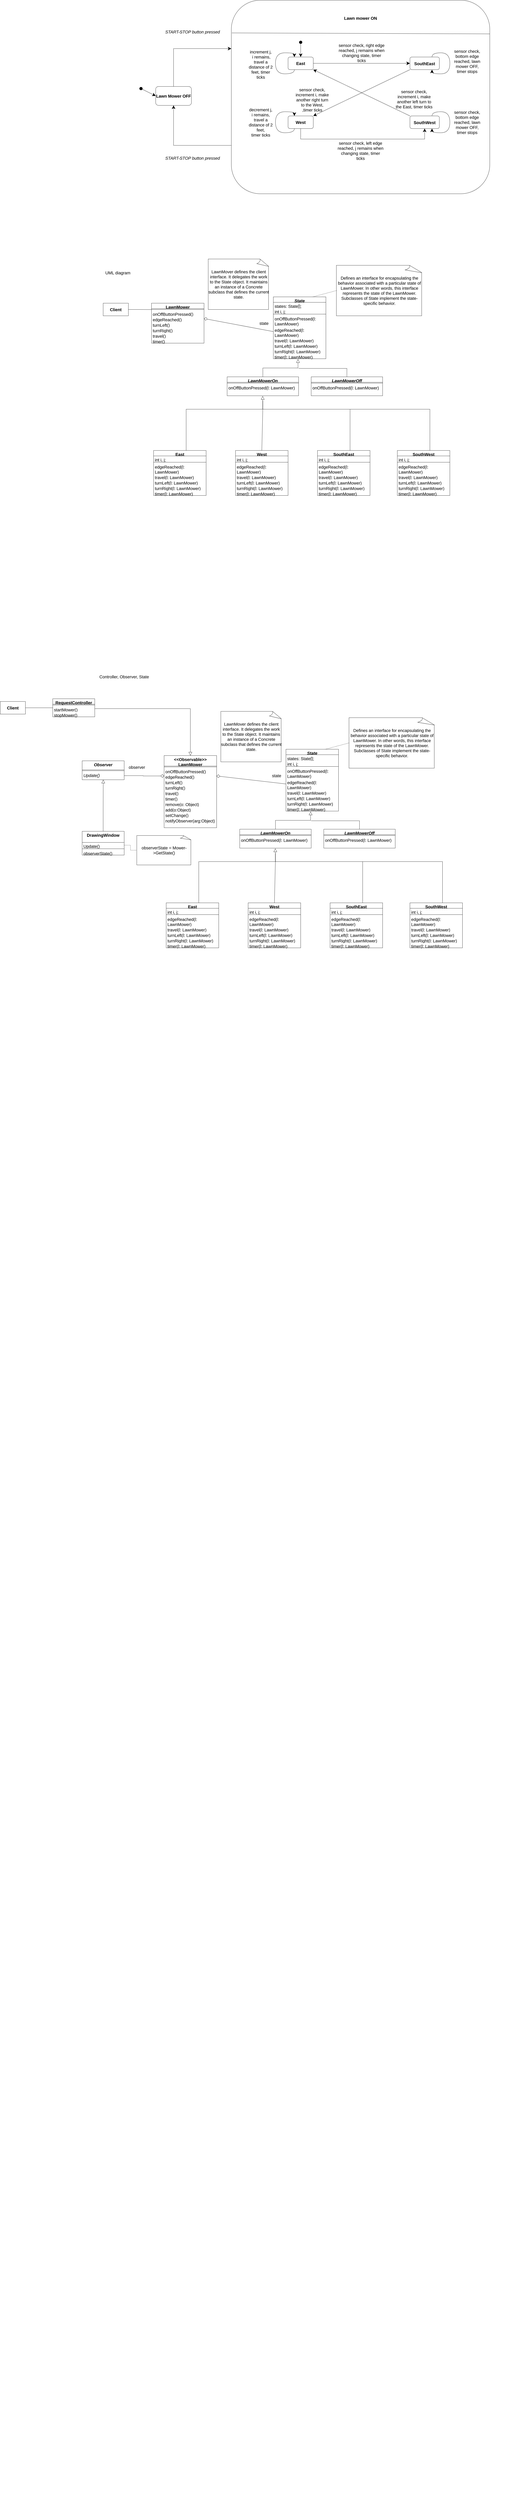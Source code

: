<mxfile version="21.2.1" type="github">
  <diagram name="Page-1" id="KvL3jpzsEYVWvemKFwzc">
    <mxGraphModel dx="4550" dy="5535" grid="1" gridSize="10" guides="1" tooltips="1" connect="1" arrows="1" fold="1" page="1" pageScale="1" pageWidth="850" pageHeight="1100" math="0" shadow="0">
      <root>
        <mxCell id="0" />
        <mxCell id="1" parent="0" />
        <mxCell id="6d6ZR2iikcrfA8smD7Zp-4" style="edgeStyle=orthogonalEdgeStyle;rounded=0;orthogonalLoop=1;jettySize=auto;html=1;exitX=0;exitY=0.75;exitDx=0;exitDy=0;entryX=0.5;entryY=1;entryDx=0;entryDy=0;endSize=14;fontSize=20;" edge="1" parent="1" source="Ldkf10a5wtrMLSqoh3qG-2" target="Ldkf10a5wtrMLSqoh3qG-12">
          <mxGeometry relative="1" as="geometry" />
        </mxCell>
        <mxCell id="Ldkf10a5wtrMLSqoh3qG-2" value="" style="rounded=1;whiteSpace=wrap;html=1;fontSize=20;" parent="1" vertex="1">
          <mxGeometry x="-320" y="-70" width="1230" height="920" as="geometry" />
        </mxCell>
        <mxCell id="Ldkf10a5wtrMLSqoh3qG-4" value="&lt;font style=&quot;font-size: 20px;&quot;&gt;Lawn mower ON&lt;br style=&quot;font-size: 20px;&quot;&gt;&lt;/font&gt;" style="text;html=1;strokeColor=none;fillColor=none;align=center;verticalAlign=middle;whiteSpace=wrap;rounded=0;fontStyle=1;fontSize=20;" parent="1" vertex="1">
          <mxGeometry x="125" width="340" height="30" as="geometry" />
        </mxCell>
        <mxCell id="Ldkf10a5wtrMLSqoh3qG-7" value="" style="endArrow=none;html=1;rounded=0;entryX=1;entryY=0.174;entryDx=0;entryDy=0;exitX=0.002;exitY=0.169;exitDx=0;exitDy=0;startFill=1;snapToPoint=0;noJump=1;exitPerimeter=0;entryPerimeter=0;fontSize=20;" parent="1" source="Ldkf10a5wtrMLSqoh3qG-2" target="Ldkf10a5wtrMLSqoh3qG-2" edge="1">
          <mxGeometry width="50" height="50" relative="1" as="geometry">
            <mxPoint x="320" y="170" as="sourcePoint" />
            <mxPoint x="370" y="120" as="targetPoint" />
          </mxGeometry>
        </mxCell>
        <mxCell id="6d6ZR2iikcrfA8smD7Zp-6" style="edgeStyle=orthogonalEdgeStyle;rounded=0;orthogonalLoop=1;jettySize=auto;html=1;exitX=1;exitY=0.5;exitDx=0;exitDy=0;entryX=0;entryY=0.5;entryDx=0;entryDy=0;endSize=14;fontSize=20;" edge="1" parent="1" source="Ldkf10a5wtrMLSqoh3qG-8" target="Ldkf10a5wtrMLSqoh3qG-10">
          <mxGeometry relative="1" as="geometry" />
        </mxCell>
        <mxCell id="Ldkf10a5wtrMLSqoh3qG-8" value="&lt;font style=&quot;font-size: 20px;&quot;&gt;East&lt;/font&gt;" style="rounded=1;whiteSpace=wrap;html=1;fontStyle=1;fontSize=20;" parent="1" vertex="1">
          <mxGeometry x="-50" y="200" width="120" height="60" as="geometry" />
        </mxCell>
        <mxCell id="6d6ZR2iikcrfA8smD7Zp-15" style="edgeStyle=orthogonalEdgeStyle;rounded=0;orthogonalLoop=1;jettySize=auto;html=1;exitX=0.5;exitY=1;exitDx=0;exitDy=0;entryX=0.5;entryY=1;entryDx=0;entryDy=0;endSize=14;fontSize=20;" edge="1" parent="1" source="Ldkf10a5wtrMLSqoh3qG-9" target="Ldkf10a5wtrMLSqoh3qG-11">
          <mxGeometry relative="1" as="geometry">
            <Array as="points">
              <mxPoint x="10" y="590" />
              <mxPoint x="600" y="590" />
            </Array>
          </mxGeometry>
        </mxCell>
        <mxCell id="Ldkf10a5wtrMLSqoh3qG-9" value="&lt;font style=&quot;font-size: 20px;&quot;&gt;West&lt;/font&gt;" style="rounded=1;whiteSpace=wrap;html=1;fontStyle=1;fontSize=20;" parent="1" vertex="1">
          <mxGeometry x="-50" y="480" width="120" height="60" as="geometry" />
        </mxCell>
        <mxCell id="6d6ZR2iikcrfA8smD7Zp-11" style="rounded=0;orthogonalLoop=1;jettySize=auto;html=1;exitX=0;exitY=1;exitDx=0;exitDy=0;entryX=1;entryY=0;entryDx=0;entryDy=0;endSize=14;fontSize=20;" edge="1" parent="1" source="Ldkf10a5wtrMLSqoh3qG-10" target="Ldkf10a5wtrMLSqoh3qG-9">
          <mxGeometry relative="1" as="geometry" />
        </mxCell>
        <mxCell id="Ldkf10a5wtrMLSqoh3qG-10" value="&lt;font style=&quot;font-size: 20px;&quot;&gt;SouthEast&lt;/font&gt;" style="rounded=1;html=1;fontStyle=1;whiteSpace=wrap;spacingTop=1;spacing=14;fontSize=20;" parent="1" vertex="1">
          <mxGeometry x="530" y="200" width="140" height="60" as="geometry" />
        </mxCell>
        <mxCell id="6d6ZR2iikcrfA8smD7Zp-18" style="rounded=0;orthogonalLoop=1;jettySize=auto;html=1;exitX=0;exitY=0;exitDx=0;exitDy=0;entryX=1;entryY=1;entryDx=0;entryDy=0;endSize=14;fontSize=20;" edge="1" parent="1" source="Ldkf10a5wtrMLSqoh3qG-11" target="Ldkf10a5wtrMLSqoh3qG-8">
          <mxGeometry relative="1" as="geometry" />
        </mxCell>
        <mxCell id="Ldkf10a5wtrMLSqoh3qG-11" value="&lt;div style=&quot;font-size: 20px;&quot;&gt;&lt;font style=&quot;font-size: 20px;&quot;&gt;SouthWest&lt;/font&gt;&lt;/div&gt;" style="rounded=1;html=1;fontStyle=1;whiteSpace=wrap;spacingTop=1;spacing=14;fontSize=20;" parent="1" vertex="1">
          <mxGeometry x="530" y="480" width="140" height="60" as="geometry" />
        </mxCell>
        <mxCell id="6d6ZR2iikcrfA8smD7Zp-3" style="edgeStyle=orthogonalEdgeStyle;rounded=0;orthogonalLoop=1;jettySize=auto;html=1;exitX=0.5;exitY=0;exitDx=0;exitDy=0;entryX=0;entryY=0.25;entryDx=0;entryDy=0;endSize=14;fontSize=20;" edge="1" parent="1" source="Ldkf10a5wtrMLSqoh3qG-12" target="Ldkf10a5wtrMLSqoh3qG-2">
          <mxGeometry relative="1" as="geometry">
            <Array as="points">
              <mxPoint x="-595" y="160" />
            </Array>
          </mxGeometry>
        </mxCell>
        <mxCell id="Ldkf10a5wtrMLSqoh3qG-12" value="&lt;font style=&quot;font-size: 20px;&quot;&gt;Lawn Mower OFF&lt;br style=&quot;font-size: 20px;&quot;&gt;&lt;/font&gt;" style="rounded=1;whiteSpace=wrap;html=1;fontStyle=1;fontSize=20;" parent="1" vertex="1">
          <mxGeometry x="-680" y="340" width="170" height="90" as="geometry" />
        </mxCell>
        <mxCell id="6d6ZR2iikcrfA8smD7Zp-1" value="&lt;font style=&quot;font-size: 20px;&quot;&gt;START-STOP button pressed&lt;br style=&quot;font-size: 20px;&quot;&gt;&lt;/font&gt;" style="text;html=1;align=center;verticalAlign=middle;resizable=0;points=[];autosize=1;strokeColor=none;fillColor=none;fontStyle=2;fontSize=20;" vertex="1" parent="1">
          <mxGeometry x="-645" y="60" width="280" height="40" as="geometry" />
        </mxCell>
        <mxCell id="6d6ZR2iikcrfA8smD7Zp-2" value="&lt;font style=&quot;font-size: 20px;&quot;&gt;START-STOP button pressed&lt;br style=&quot;font-size: 20px;&quot;&gt;&lt;/font&gt;" style="text;html=1;align=center;verticalAlign=middle;resizable=0;points=[];autosize=1;strokeColor=none;fillColor=none;fontStyle=2;fontSize=20;" vertex="1" parent="1">
          <mxGeometry x="-645" y="660" width="280" height="40" as="geometry" />
        </mxCell>
        <mxCell id="6d6ZR2iikcrfA8smD7Zp-5" value="" style="endArrow=classic;html=1;rounded=0;entryX=0;entryY=0.5;entryDx=0;entryDy=0;endSize=14;startSize=14;startArrow=oval;startFill=1;fontSize=20;" edge="1" parent="1" target="Ldkf10a5wtrMLSqoh3qG-12">
          <mxGeometry width="50" height="50" relative="1" as="geometry">
            <mxPoint x="-750" y="350" as="sourcePoint" />
            <mxPoint x="-470" y="490" as="targetPoint" />
          </mxGeometry>
        </mxCell>
        <mxCell id="6d6ZR2iikcrfA8smD7Zp-8" style="edgeStyle=orthogonalEdgeStyle;rounded=0;orthogonalLoop=1;jettySize=auto;html=1;exitX=0.25;exitY=1;exitDx=0;exitDy=0;entryX=0.25;entryY=0;entryDx=0;entryDy=0;curved=1;endSize=14;fontSize=20;" edge="1" parent="1" source="Ldkf10a5wtrMLSqoh3qG-8" target="Ldkf10a5wtrMLSqoh3qG-8">
          <mxGeometry relative="1" as="geometry">
            <Array as="points">
              <mxPoint x="-20" y="280" />
              <mxPoint x="-110" y="280" />
              <mxPoint x="-110" y="180" />
              <mxPoint x="-20" y="180" />
            </Array>
          </mxGeometry>
        </mxCell>
        <mxCell id="6d6ZR2iikcrfA8smD7Zp-9" value="&lt;div style=&quot;font-size: 20px;&quot;&gt;&lt;font style=&quot;font-size: 20px;&quot;&gt;increment j,&lt;/font&gt;&lt;/div&gt;&lt;div style=&quot;font-size: 20px;&quot;&gt;&lt;font style=&quot;font-size: 20px;&quot;&gt;&amp;nbsp;i remains, travel a distance of 2 feet, timer ticks&lt;br style=&quot;font-size: 20px;&quot;&gt;&lt;/font&gt;&lt;/div&gt;" style="text;html=1;strokeColor=none;fillColor=none;align=center;verticalAlign=middle;whiteSpace=wrap;rounded=0;fontSize=20;" vertex="1" parent="1">
          <mxGeometry x="-240" y="180" width="120" height="110" as="geometry" />
        </mxCell>
        <mxCell id="6d6ZR2iikcrfA8smD7Zp-10" value="&lt;font style=&quot;font-size: 20px;&quot;&gt;sensor check, right edge reached, j remains when changing state, &lt;/font&gt;&lt;font style=&quot;font-size: 20px;&quot;&gt;timer ticks&lt;/font&gt;" style="text;html=1;strokeColor=none;fillColor=none;align=center;verticalAlign=middle;whiteSpace=wrap;rounded=0;fontSize=20;" vertex="1" parent="1">
          <mxGeometry x="190" y="140" width="220" height="80" as="geometry" />
        </mxCell>
        <mxCell id="6d6ZR2iikcrfA8smD7Zp-12" value="&lt;div style=&quot;font-size: 20px;&quot;&gt;&lt;font style=&quot;font-size: 20px;&quot;&gt;sensor check,&lt;/font&gt;&lt;/div&gt;&lt;div style=&quot;font-size: 20px;&quot;&gt;&lt;font style=&quot;font-size: 20px;&quot;&gt;increment i, make another right turn to the West,&lt;/font&gt;&lt;/div&gt;,&lt;font style=&quot;font-size: 20px;&quot;&gt;timer ticks&lt;/font&gt;" style="text;html=1;strokeColor=none;fillColor=none;align=center;verticalAlign=middle;whiteSpace=wrap;rounded=0;fontSize=20;" vertex="1" parent="1">
          <mxGeometry x="-20" y="350" width="170" height="105" as="geometry" />
        </mxCell>
        <mxCell id="6d6ZR2iikcrfA8smD7Zp-13" style="edgeStyle=orthogonalEdgeStyle;rounded=0;orthogonalLoop=1;jettySize=auto;html=1;exitX=0.25;exitY=1;exitDx=0;exitDy=0;entryX=0.25;entryY=0;entryDx=0;entryDy=0;curved=1;endSize=14;fontSize=20;" edge="1" parent="1" source="Ldkf10a5wtrMLSqoh3qG-9" target="Ldkf10a5wtrMLSqoh3qG-9">
          <mxGeometry relative="1" as="geometry">
            <Array as="points">
              <mxPoint x="-20" y="560" />
              <mxPoint x="-110" y="560" />
              <mxPoint x="-110" y="460" />
              <mxPoint x="-20" y="460" />
            </Array>
          </mxGeometry>
        </mxCell>
        <mxCell id="6d6ZR2iikcrfA8smD7Zp-14" value="&lt;div style=&quot;font-size: 20px;&quot;&gt;&lt;font style=&quot;font-size: 20px;&quot;&gt;decrement j,&lt;/font&gt;&lt;/div&gt;&lt;div style=&quot;font-size: 20px;&quot;&gt;&lt;font style=&quot;font-size: 20px;&quot;&gt;i remains, travel a distance of 2 feet,&lt;/font&gt;&lt;/div&gt;&lt;div style=&quot;font-size: 20px;&quot;&gt;&lt;font style=&quot;font-size: 20px;&quot;&gt;timer ticks&lt;/font&gt;&lt;/div&gt;" style="text;html=1;strokeColor=none;fillColor=none;align=center;verticalAlign=middle;whiteSpace=wrap;rounded=0;fontSize=20;" vertex="1" parent="1">
          <mxGeometry x="-240" y="455" width="120" height="110" as="geometry" />
        </mxCell>
        <mxCell id="6d6ZR2iikcrfA8smD7Zp-17" value="&lt;font style=&quot;font-size: 20px;&quot;&gt;sensor check, left edge reached, j remains when changing state, &lt;/font&gt;&lt;font style=&quot;font-size: 20px;&quot;&gt;timer ticks&lt;/font&gt;" style="text;html=1;strokeColor=none;fillColor=none;align=center;verticalAlign=middle;whiteSpace=wrap;rounded=0;fontSize=20;" vertex="1" parent="1">
          <mxGeometry x="180" y="590" width="230" height="110" as="geometry" />
        </mxCell>
        <mxCell id="6d6ZR2iikcrfA8smD7Zp-25" value="" style="endArrow=classic;endFill=1;endSize=14;html=1;rounded=0;entryX=0.5;entryY=0;entryDx=0;entryDy=0;ignoreEdge=1;startArrow=oval;startFill=1;startSize=14;fontSize=20;" edge="1" parent="1" target="Ldkf10a5wtrMLSqoh3qG-8">
          <mxGeometry width="160" relative="1" as="geometry">
            <mxPoint x="10" y="130" as="sourcePoint" />
            <mxPoint x="-270" y="560" as="targetPoint" />
          </mxGeometry>
        </mxCell>
        <mxCell id="6d6ZR2iikcrfA8smD7Zp-26" value="&lt;font style=&quot;font-size: 20px;&quot;&gt;sensor check, increment i, make another left turn to the East&lt;font style=&quot;font-size: 20px;&quot;&gt;, timer ticks&lt;/font&gt;&lt;/font&gt;" style="text;html=1;strokeColor=none;fillColor=none;align=center;verticalAlign=middle;whiteSpace=wrap;rounded=0;fontSize=20;" vertex="1" parent="1">
          <mxGeometry x="460" y="345" width="180" height="110" as="geometry" />
        </mxCell>
        <mxCell id="6d6ZR2iikcrfA8smD7Zp-27" style="edgeStyle=orthogonalEdgeStyle;rounded=0;orthogonalLoop=1;jettySize=auto;html=1;exitX=0.75;exitY=0;exitDx=0;exitDy=0;entryX=0.75;entryY=1;entryDx=0;entryDy=0;curved=1;endSize=14;fontSize=20;" edge="1" parent="1" source="Ldkf10a5wtrMLSqoh3qG-11" target="Ldkf10a5wtrMLSqoh3qG-11">
          <mxGeometry relative="1" as="geometry">
            <Array as="points">
              <mxPoint x="635" y="460" />
              <mxPoint x="720" y="460" />
              <mxPoint x="720" y="560" />
              <mxPoint x="635" y="560" />
            </Array>
          </mxGeometry>
        </mxCell>
        <mxCell id="6d6ZR2iikcrfA8smD7Zp-28" value="&lt;font style=&quot;font-size: 20px;&quot;&gt;sensor check, bottom edge reached, lawn mower OFF, timer stops&lt;br style=&quot;font-size: 20px;&quot;&gt;&lt;/font&gt;" style="text;html=1;strokeColor=none;fillColor=none;align=center;verticalAlign=middle;whiteSpace=wrap;rounded=0;fontSize=20;" vertex="1" parent="1">
          <mxGeometry x="730" y="470" width="145" height="80" as="geometry" />
        </mxCell>
        <mxCell id="6d6ZR2iikcrfA8smD7Zp-29" value="&lt;font style=&quot;font-size: 20px;&quot;&gt;sensor check, bottom edge reached, lawn mower OFF, &lt;/font&gt;&lt;font style=&quot;font-size: 20px;&quot;&gt;timer stops&lt;br style=&quot;font-size: 20px;&quot;&gt;&lt;/font&gt;" style="text;html=1;strokeColor=none;fillColor=none;align=center;verticalAlign=middle;whiteSpace=wrap;rounded=0;fontSize=20;" vertex="1" parent="1">
          <mxGeometry x="730" y="180" width="145" height="80" as="geometry" />
        </mxCell>
        <mxCell id="6d6ZR2iikcrfA8smD7Zp-30" style="edgeStyle=orthogonalEdgeStyle;rounded=0;orthogonalLoop=1;jettySize=auto;html=1;exitX=0.75;exitY=0;exitDx=0;exitDy=0;entryX=0.75;entryY=1;entryDx=0;entryDy=0;curved=1;endSize=14;fontSize=20;" edge="1" parent="1" source="Ldkf10a5wtrMLSqoh3qG-10" target="Ldkf10a5wtrMLSqoh3qG-10">
          <mxGeometry relative="1" as="geometry">
            <Array as="points">
              <mxPoint x="635" y="180" />
              <mxPoint x="720" y="180" />
              <mxPoint x="720" y="280" />
              <mxPoint x="635" y="280" />
            </Array>
          </mxGeometry>
        </mxCell>
        <mxCell id="6d6ZR2iikcrfA8smD7Zp-31" value="&lt;font style=&quot;font-size: 20px;&quot;&gt;UML diagram&lt;br style=&quot;font-size: 20px;&quot;&gt;&lt;/font&gt;" style="text;html=1;strokeColor=none;fillColor=none;align=center;verticalAlign=middle;whiteSpace=wrap;rounded=0;fontSize=20;" vertex="1" parent="1">
          <mxGeometry x="-1110" y="1210" width="500" height="30" as="geometry" />
        </mxCell>
        <mxCell id="6d6ZR2iikcrfA8smD7Zp-60" style="edgeStyle=orthogonalEdgeStyle;rounded=0;orthogonalLoop=1;jettySize=auto;html=1;exitX=1;exitY=0.5;exitDx=0;exitDy=0;entryX=0;entryY=-0.141;entryDx=0;entryDy=0;entryPerimeter=0;endArrow=none;endFill=0;fontSize=20;" edge="1" parent="1" source="6d6ZR2iikcrfA8smD7Zp-32" target="6d6ZR2iikcrfA8smD7Zp-41">
          <mxGeometry relative="1" as="geometry" />
        </mxCell>
        <mxCell id="6d6ZR2iikcrfA8smD7Zp-32" value="&lt;font style=&quot;font-size: 20px;&quot;&gt;Client&lt;/font&gt;" style="rounded=0;whiteSpace=wrap;html=1;fontStyle=1;fontSize=20;" vertex="1" parent="1">
          <mxGeometry x="-930" y="1370" width="120" height="60" as="geometry" />
        </mxCell>
        <mxCell id="6d6ZR2iikcrfA8smD7Zp-38" value="&lt;font style=&quot;font-size: 20px;&quot;&gt;LawnMower&lt;/font&gt;" style="swimlane;fontStyle=1;align=center;verticalAlign=top;childLayout=stackLayout;horizontal=1;startSize=26;horizontalStack=0;resizeParent=1;resizeParentMax=0;resizeLast=0;collapsible=1;marginBottom=0;whiteSpace=wrap;html=1;fontSize=20;" vertex="1" parent="1">
          <mxGeometry x="-700" y="1370" width="250" height="190" as="geometry" />
        </mxCell>
        <mxCell id="6d6ZR2iikcrfA8smD7Zp-40" value="" style="line;strokeWidth=1;fillColor=none;align=left;verticalAlign=middle;spacingTop=-1;spacingLeft=3;spacingRight=3;rotatable=0;labelPosition=right;points=[];portConstraint=eastwest;strokeColor=inherit;fontSize=20;" vertex="1" parent="6d6ZR2iikcrfA8smD7Zp-38">
          <mxGeometry y="26" width="250" height="8" as="geometry" />
        </mxCell>
        <mxCell id="6d6ZR2iikcrfA8smD7Zp-41" value="&lt;font style=&quot;font-size: 20px;&quot;&gt;onOffButtonPressed()&lt;/font&gt;" style="text;strokeColor=none;fillColor=none;align=left;verticalAlign=top;spacingLeft=4;spacingRight=4;overflow=hidden;rotatable=0;points=[[0,0.5],[1,0.5]];portConstraint=eastwest;whiteSpace=wrap;html=1;fontSize=20;" vertex="1" parent="6d6ZR2iikcrfA8smD7Zp-38">
          <mxGeometry y="34" width="250" height="26" as="geometry" />
        </mxCell>
        <mxCell id="6d6ZR2iikcrfA8smD7Zp-46" value="&lt;font style=&quot;font-size: 20px;&quot;&gt;edgeReached()&lt;/font&gt;" style="text;strokeColor=none;fillColor=none;align=left;verticalAlign=top;spacingLeft=4;spacingRight=4;overflow=hidden;rotatable=0;points=[[0,0.5],[1,0.5]];portConstraint=eastwest;whiteSpace=wrap;html=1;fontSize=20;" vertex="1" parent="6d6ZR2iikcrfA8smD7Zp-38">
          <mxGeometry y="60" width="250" height="26" as="geometry" />
        </mxCell>
        <mxCell id="6d6ZR2iikcrfA8smD7Zp-50" value="&lt;font style=&quot;font-size: 20px;&quot;&gt;turnLeft()&lt;/font&gt;" style="text;strokeColor=none;fillColor=none;align=left;verticalAlign=top;spacingLeft=4;spacingRight=4;overflow=hidden;rotatable=0;points=[[0,0.5],[1,0.5]];portConstraint=eastwest;whiteSpace=wrap;html=1;fontSize=20;" vertex="1" parent="6d6ZR2iikcrfA8smD7Zp-38">
          <mxGeometry y="86" width="250" height="26" as="geometry" />
        </mxCell>
        <mxCell id="6d6ZR2iikcrfA8smD7Zp-51" value="&lt;font style=&quot;font-size: 20px;&quot;&gt;turnRight()&lt;/font&gt;" style="text;strokeColor=none;fillColor=none;align=left;verticalAlign=top;spacingLeft=4;spacingRight=4;overflow=hidden;rotatable=0;points=[[0,0.5],[1,0.5]];portConstraint=eastwest;whiteSpace=wrap;html=1;fontSize=20;" vertex="1" parent="6d6ZR2iikcrfA8smD7Zp-38">
          <mxGeometry y="112" width="250" height="26" as="geometry" />
        </mxCell>
        <mxCell id="6d6ZR2iikcrfA8smD7Zp-49" value="&lt;font style=&quot;font-size: 20px;&quot;&gt;travel()&lt;/font&gt;" style="text;strokeColor=none;fillColor=none;align=left;verticalAlign=top;spacingLeft=4;spacingRight=4;overflow=hidden;rotatable=0;points=[[0,0.5],[1,0.5]];portConstraint=eastwest;whiteSpace=wrap;html=1;fontSize=20;" vertex="1" parent="6d6ZR2iikcrfA8smD7Zp-38">
          <mxGeometry y="138" width="250" height="26" as="geometry" />
        </mxCell>
        <mxCell id="6d6ZR2iikcrfA8smD7Zp-74" value="&lt;font style=&quot;font-size: 20px;&quot;&gt;timer()&lt;/font&gt;" style="text;strokeColor=none;fillColor=none;align=left;verticalAlign=top;spacingLeft=4;spacingRight=4;overflow=hidden;rotatable=0;points=[[0,0.5],[1,0.5]];portConstraint=eastwest;whiteSpace=wrap;html=1;fontSize=20;" vertex="1" parent="6d6ZR2iikcrfA8smD7Zp-38">
          <mxGeometry y="164" width="250" height="26" as="geometry" />
        </mxCell>
        <mxCell id="6d6ZR2iikcrfA8smD7Zp-61" value="&lt;i style=&quot;font-size: 20px;&quot;&gt;&lt;font style=&quot;font-size: 20px;&quot;&gt;State&lt;/font&gt;&lt;/i&gt;" style="swimlane;fontStyle=1;align=center;verticalAlign=top;childLayout=stackLayout;horizontal=1;startSize=26;horizontalStack=0;resizeParent=1;resizeParentMax=0;resizeLast=0;collapsible=1;marginBottom=0;whiteSpace=wrap;html=1;fontSize=20;" vertex="1" parent="1">
          <mxGeometry x="-120" y="1340" width="250" height="294" as="geometry" />
        </mxCell>
        <mxCell id="6d6ZR2iikcrfA8smD7Zp-62" value="&lt;div style=&quot;font-size: 20px;&quot;&gt;&lt;font style=&quot;font-size: 20px;&quot;&gt;states: State[];&lt;br style=&quot;font-size: 20px;&quot;&gt;&lt;/font&gt;&lt;/div&gt;&lt;div style=&quot;font-size: 20px;&quot;&gt;&lt;font style=&quot;font-size: 20px;&quot;&gt;&lt;br style=&quot;font-size: 20px;&quot;&gt;&lt;/font&gt;&lt;/div&gt;" style="text;strokeColor=none;fillColor=none;align=left;verticalAlign=top;spacingLeft=4;spacingRight=4;overflow=hidden;rotatable=0;points=[[0,0.5],[1,0.5]];portConstraint=eastwest;whiteSpace=wrap;html=1;fontSize=20;" vertex="1" parent="6d6ZR2iikcrfA8smD7Zp-61">
          <mxGeometry y="26" width="250" height="26" as="geometry" />
        </mxCell>
        <mxCell id="6d6ZR2iikcrfA8smD7Zp-118" value="&lt;font style=&quot;font-size: 20px;&quot;&gt;int i, j;&lt;br style=&quot;font-size: 20px;&quot;&gt;&lt;/font&gt;" style="text;strokeColor=none;fillColor=none;align=left;verticalAlign=top;spacingLeft=4;spacingRight=4;overflow=hidden;rotatable=0;points=[[0,0.5],[1,0.5]];portConstraint=eastwest;whiteSpace=wrap;html=1;fontSize=20;" vertex="1" parent="6d6ZR2iikcrfA8smD7Zp-61">
          <mxGeometry y="52" width="250" height="26" as="geometry" />
        </mxCell>
        <mxCell id="6d6ZR2iikcrfA8smD7Zp-63" value="" style="line;strokeWidth=1;fillColor=none;align=left;verticalAlign=middle;spacingTop=-1;spacingLeft=3;spacingRight=3;rotatable=0;labelPosition=right;points=[];portConstraint=eastwest;strokeColor=inherit;fontSize=20;" vertex="1" parent="6d6ZR2iikcrfA8smD7Zp-61">
          <mxGeometry y="78" width="250" height="8" as="geometry" />
        </mxCell>
        <mxCell id="6d6ZR2iikcrfA8smD7Zp-64" value="&lt;font style=&quot;font-size: 20px;&quot;&gt;onOffButtonPressed(l: LawnMower)&lt;/font&gt;" style="text;strokeColor=none;fillColor=none;align=left;verticalAlign=top;spacingLeft=4;spacingRight=4;overflow=hidden;rotatable=0;points=[[0,0.5],[1,0.5]];portConstraint=eastwest;whiteSpace=wrap;html=1;fontSize=20;" vertex="1" parent="6d6ZR2iikcrfA8smD7Zp-61">
          <mxGeometry y="86" width="250" height="54" as="geometry" />
        </mxCell>
        <mxCell id="6d6ZR2iikcrfA8smD7Zp-65" value="&lt;font style=&quot;font-size: 20px;&quot;&gt;edgeReached(&lt;/font&gt;&lt;font style=&quot;font-size: 20px;&quot;&gt;l: LawnMower&lt;/font&gt;&lt;font style=&quot;font-size: 20px;&quot;&gt;)&lt;/font&gt;" style="text;strokeColor=none;fillColor=none;align=left;verticalAlign=top;spacingLeft=4;spacingRight=4;overflow=hidden;rotatable=0;points=[[0,0.5],[1,0.5]];portConstraint=eastwest;whiteSpace=wrap;html=1;fontSize=20;" vertex="1" parent="6d6ZR2iikcrfA8smD7Zp-61">
          <mxGeometry y="140" width="250" height="50" as="geometry" />
        </mxCell>
        <mxCell id="6d6ZR2iikcrfA8smD7Zp-66" value="&lt;font style=&quot;font-size: 20px;&quot;&gt;travel(&lt;/font&gt;&lt;font style=&quot;font-size: 20px;&quot;&gt;l: LawnMower&lt;/font&gt;&lt;font style=&quot;font-size: 20px;&quot;&gt;)&lt;/font&gt;" style="text;strokeColor=none;fillColor=none;align=left;verticalAlign=top;spacingLeft=4;spacingRight=4;overflow=hidden;rotatable=0;points=[[0,0.5],[1,0.5]];portConstraint=eastwest;whiteSpace=wrap;html=1;fontSize=20;" vertex="1" parent="6d6ZR2iikcrfA8smD7Zp-61">
          <mxGeometry y="190" width="250" height="26" as="geometry" />
        </mxCell>
        <mxCell id="6d6ZR2iikcrfA8smD7Zp-67" value="&lt;font style=&quot;font-size: 20px;&quot;&gt;turnLeft(&lt;/font&gt;&lt;font style=&quot;font-size: 20px;&quot;&gt;l: LawnMower&lt;/font&gt;&lt;font style=&quot;font-size: 20px;&quot;&gt;)&lt;/font&gt;" style="text;strokeColor=none;fillColor=none;align=left;verticalAlign=top;spacingLeft=4;spacingRight=4;overflow=hidden;rotatable=0;points=[[0,0.5],[1,0.5]];portConstraint=eastwest;whiteSpace=wrap;html=1;fontSize=20;" vertex="1" parent="6d6ZR2iikcrfA8smD7Zp-61">
          <mxGeometry y="216" width="250" height="26" as="geometry" />
        </mxCell>
        <mxCell id="6d6ZR2iikcrfA8smD7Zp-68" value="&lt;font style=&quot;font-size: 20px;&quot;&gt;turnRight(&lt;/font&gt;&lt;font style=&quot;font-size: 20px;&quot;&gt;l: LawnMower&lt;/font&gt;&lt;font style=&quot;font-size: 20px;&quot;&gt;)&lt;/font&gt;" style="text;strokeColor=none;fillColor=none;align=left;verticalAlign=top;spacingLeft=4;spacingRight=4;overflow=hidden;rotatable=0;points=[[0,0.5],[1,0.5]];portConstraint=eastwest;whiteSpace=wrap;html=1;fontSize=20;" vertex="1" parent="6d6ZR2iikcrfA8smD7Zp-61">
          <mxGeometry y="242" width="250" height="26" as="geometry" />
        </mxCell>
        <mxCell id="6d6ZR2iikcrfA8smD7Zp-75" value="&lt;font style=&quot;font-size: 20px;&quot;&gt;timer(&lt;/font&gt;&lt;font style=&quot;font-size: 20px;&quot;&gt;l: LawnMower&lt;/font&gt;&lt;font style=&quot;font-size: 20px;&quot;&gt;)&lt;/font&gt;" style="text;strokeColor=none;fillColor=none;align=left;verticalAlign=top;spacingLeft=4;spacingRight=4;overflow=hidden;rotatable=0;points=[[0,0.5],[1,0.5]];portConstraint=eastwest;whiteSpace=wrap;html=1;fontSize=20;" vertex="1" parent="6d6ZR2iikcrfA8smD7Zp-61">
          <mxGeometry y="268" width="250" height="26" as="geometry" />
        </mxCell>
        <mxCell id="6d6ZR2iikcrfA8smD7Zp-69" style="rounded=0;orthogonalLoop=1;jettySize=auto;html=1;exitX=0;exitY=0.5;exitDx=0;exitDy=0;entryX=1;entryY=0.5;entryDx=0;entryDy=0;endSize=14;endArrow=diamond;endFill=0;fontSize=20;" edge="1" parent="1" source="6d6ZR2iikcrfA8smD7Zp-65" target="6d6ZR2iikcrfA8smD7Zp-46">
          <mxGeometry relative="1" as="geometry" />
        </mxCell>
        <mxCell id="6d6ZR2iikcrfA8smD7Zp-70" value="&lt;font style=&quot;font-size: 20px;&quot;&gt;state&lt;/font&gt;" style="text;html=1;align=center;verticalAlign=middle;resizable=0;points=[];autosize=1;strokeColor=none;fillColor=none;fontSize=20;" vertex="1" parent="1">
          <mxGeometry x="-200" y="1445" width="70" height="40" as="geometry" />
        </mxCell>
        <mxCell id="6d6ZR2iikcrfA8smD7Zp-71" value="&lt;font style=&quot;font-size: 20px;&quot;&gt;LawnMover defines the client interface. It delegates the work to the State object. It maintains an instance of a Concrete subclass that defines the current state.&lt;br style=&quot;font-size: 20px;&quot;&gt;&lt;/font&gt;" style="whiteSpace=wrap;html=1;shape=mxgraph.basic.document;fontSize=20;" vertex="1" parent="1">
          <mxGeometry x="-430" y="1160" width="290" height="240" as="geometry" />
        </mxCell>
        <mxCell id="6d6ZR2iikcrfA8smD7Zp-114" style="edgeStyle=orthogonalEdgeStyle;rounded=0;orthogonalLoop=1;jettySize=auto;html=1;exitX=0.5;exitY=0;exitDx=0;exitDy=0;entryX=0.498;entryY=1.03;entryDx=0;entryDy=0;entryPerimeter=0;endSize=14;endArrow=block;endFill=0;fontSize=20;" edge="1" parent="1" source="6d6ZR2iikcrfA8smD7Zp-77" target="6d6ZR2iikcrfA8smD7Zp-129">
          <mxGeometry relative="1" as="geometry">
            <mxPoint x="-170" y="1820.004" as="targetPoint" />
            <Array as="points">
              <mxPoint x="-535" y="1874" />
              <mxPoint x="-171" y="1874" />
            </Array>
          </mxGeometry>
        </mxCell>
        <mxCell id="6d6ZR2iikcrfA8smD7Zp-77" value="&lt;font style=&quot;font-size: 20px;&quot;&gt;East&lt;/font&gt;" style="swimlane;fontStyle=1;align=center;verticalAlign=top;childLayout=stackLayout;horizontal=1;startSize=26;horizontalStack=0;resizeParent=1;resizeParentMax=0;resizeLast=0;collapsible=1;marginBottom=0;whiteSpace=wrap;html=1;fontSize=20;" vertex="1" parent="1">
          <mxGeometry x="-690" y="2070" width="250" height="214" as="geometry" />
        </mxCell>
        <mxCell id="6d6ZR2iikcrfA8smD7Zp-119" value="&lt;font style=&quot;font-size: 20px;&quot;&gt;int i, j;&lt;br style=&quot;font-size: 20px;&quot;&gt;&lt;/font&gt;" style="text;strokeColor=none;fillColor=none;align=left;verticalAlign=top;spacingLeft=4;spacingRight=4;overflow=hidden;rotatable=0;points=[[0,0.5],[1,0.5]];portConstraint=eastwest;whiteSpace=wrap;html=1;fontSize=20;" vertex="1" parent="6d6ZR2iikcrfA8smD7Zp-77">
          <mxGeometry y="26" width="250" height="26" as="geometry" />
        </mxCell>
        <mxCell id="6d6ZR2iikcrfA8smD7Zp-79" value="" style="line;strokeWidth=1;fillColor=none;align=left;verticalAlign=middle;spacingTop=-1;spacingLeft=3;spacingRight=3;rotatable=0;labelPosition=right;points=[];portConstraint=eastwest;strokeColor=inherit;fontSize=20;" vertex="1" parent="6d6ZR2iikcrfA8smD7Zp-77">
          <mxGeometry y="52" width="250" height="8" as="geometry" />
        </mxCell>
        <mxCell id="6d6ZR2iikcrfA8smD7Zp-81" value="&lt;font style=&quot;font-size: 20px;&quot;&gt;edgeReached(&lt;/font&gt;&lt;font style=&quot;font-size: 20px;&quot;&gt;l: LawnMower&lt;/font&gt;&lt;font style=&quot;font-size: 20px;&quot;&gt;)&lt;/font&gt;" style="text;strokeColor=none;fillColor=none;align=left;verticalAlign=top;spacingLeft=4;spacingRight=4;overflow=hidden;rotatable=0;points=[[0,0.5],[1,0.5]];portConstraint=eastwest;whiteSpace=wrap;html=1;fontSize=20;" vertex="1" parent="6d6ZR2iikcrfA8smD7Zp-77">
          <mxGeometry y="60" width="250" height="50" as="geometry" />
        </mxCell>
        <mxCell id="6d6ZR2iikcrfA8smD7Zp-82" value="&lt;font style=&quot;font-size: 20px;&quot;&gt;travel(&lt;/font&gt;&lt;font style=&quot;font-size: 20px;&quot;&gt;l: LawnMower&lt;/font&gt;&lt;font style=&quot;font-size: 20px;&quot;&gt;)&lt;/font&gt;" style="text;strokeColor=none;fillColor=none;align=left;verticalAlign=top;spacingLeft=4;spacingRight=4;overflow=hidden;rotatable=0;points=[[0,0.5],[1,0.5]];portConstraint=eastwest;whiteSpace=wrap;html=1;fontSize=20;" vertex="1" parent="6d6ZR2iikcrfA8smD7Zp-77">
          <mxGeometry y="110" width="250" height="26" as="geometry" />
        </mxCell>
        <mxCell id="6d6ZR2iikcrfA8smD7Zp-83" value="&lt;font style=&quot;font-size: 20px;&quot;&gt;turnLeft(&lt;/font&gt;&lt;font style=&quot;font-size: 20px;&quot;&gt;l: LawnMower&lt;/font&gt;&lt;font style=&quot;font-size: 20px;&quot;&gt;)&lt;/font&gt;" style="text;strokeColor=none;fillColor=none;align=left;verticalAlign=top;spacingLeft=4;spacingRight=4;overflow=hidden;rotatable=0;points=[[0,0.5],[1,0.5]];portConstraint=eastwest;whiteSpace=wrap;html=1;fontSize=20;" vertex="1" parent="6d6ZR2iikcrfA8smD7Zp-77">
          <mxGeometry y="136" width="250" height="26" as="geometry" />
        </mxCell>
        <mxCell id="6d6ZR2iikcrfA8smD7Zp-84" value="&lt;font style=&quot;font-size: 20px;&quot;&gt;turnRight(&lt;/font&gt;&lt;font style=&quot;font-size: 20px;&quot;&gt;l: LawnMower&lt;/font&gt;&lt;font style=&quot;font-size: 20px;&quot;&gt;)&lt;/font&gt;" style="text;strokeColor=none;fillColor=none;align=left;verticalAlign=top;spacingLeft=4;spacingRight=4;overflow=hidden;rotatable=0;points=[[0,0.5],[1,0.5]];portConstraint=eastwest;whiteSpace=wrap;html=1;fontSize=20;" vertex="1" parent="6d6ZR2iikcrfA8smD7Zp-77">
          <mxGeometry y="162" width="250" height="26" as="geometry" />
        </mxCell>
        <mxCell id="6d6ZR2iikcrfA8smD7Zp-85" value="&lt;font style=&quot;font-size: 20px;&quot;&gt;timer(&lt;/font&gt;&lt;font style=&quot;font-size: 20px;&quot;&gt;l: LawnMower&lt;/font&gt;&lt;font style=&quot;font-size: 20px;&quot;&gt;)&lt;/font&gt;" style="text;strokeColor=none;fillColor=none;align=left;verticalAlign=top;spacingLeft=4;spacingRight=4;overflow=hidden;rotatable=0;points=[[0,0.5],[1,0.5]];portConstraint=eastwest;whiteSpace=wrap;html=1;fontSize=20;" vertex="1" parent="6d6ZR2iikcrfA8smD7Zp-77">
          <mxGeometry y="188" width="250" height="26" as="geometry" />
        </mxCell>
        <mxCell id="6d6ZR2iikcrfA8smD7Zp-115" style="rounded=0;orthogonalLoop=1;jettySize=auto;html=1;exitX=0.5;exitY=0;exitDx=0;exitDy=0;endArrow=none;endFill=0;fontSize=20;" edge="1" parent="1" source="6d6ZR2iikcrfA8smD7Zp-86">
          <mxGeometry relative="1" as="geometry">
            <mxPoint x="-170" y="1864" as="targetPoint" />
          </mxGeometry>
        </mxCell>
        <mxCell id="6d6ZR2iikcrfA8smD7Zp-86" value="&lt;font style=&quot;font-size: 20px;&quot;&gt;West&lt;/font&gt;" style="swimlane;fontStyle=1;align=center;verticalAlign=top;childLayout=stackLayout;horizontal=1;startSize=26;horizontalStack=0;resizeParent=1;resizeParentMax=0;resizeLast=0;collapsible=1;marginBottom=0;whiteSpace=wrap;html=1;fontSize=20;" vertex="1" parent="1">
          <mxGeometry x="-300" y="2070" width="250" height="214" as="geometry" />
        </mxCell>
        <mxCell id="6d6ZR2iikcrfA8smD7Zp-120" value="&lt;font style=&quot;font-size: 20px;&quot;&gt;int i, j;&lt;br style=&quot;font-size: 20px;&quot;&gt;&lt;/font&gt;" style="text;strokeColor=none;fillColor=none;align=left;verticalAlign=top;spacingLeft=4;spacingRight=4;overflow=hidden;rotatable=0;points=[[0,0.5],[1,0.5]];portConstraint=eastwest;whiteSpace=wrap;html=1;fontSize=20;" vertex="1" parent="6d6ZR2iikcrfA8smD7Zp-86">
          <mxGeometry y="26" width="250" height="26" as="geometry" />
        </mxCell>
        <mxCell id="6d6ZR2iikcrfA8smD7Zp-88" value="" style="line;strokeWidth=1;fillColor=none;align=left;verticalAlign=middle;spacingTop=-1;spacingLeft=3;spacingRight=3;rotatable=0;labelPosition=right;points=[];portConstraint=eastwest;strokeColor=inherit;fontSize=20;" vertex="1" parent="6d6ZR2iikcrfA8smD7Zp-86">
          <mxGeometry y="52" width="250" height="8" as="geometry" />
        </mxCell>
        <mxCell id="6d6ZR2iikcrfA8smD7Zp-90" value="&lt;font style=&quot;font-size: 20px;&quot;&gt;edgeReached(&lt;/font&gt;&lt;font style=&quot;font-size: 20px;&quot;&gt;l: LawnMower&lt;/font&gt;&lt;font style=&quot;font-size: 20px;&quot;&gt;)&lt;/font&gt;" style="text;strokeColor=none;fillColor=none;align=left;verticalAlign=top;spacingLeft=4;spacingRight=4;overflow=hidden;rotatable=0;points=[[0,0.5],[1,0.5]];portConstraint=eastwest;whiteSpace=wrap;html=1;fontSize=20;" vertex="1" parent="6d6ZR2iikcrfA8smD7Zp-86">
          <mxGeometry y="60" width="250" height="50" as="geometry" />
        </mxCell>
        <mxCell id="6d6ZR2iikcrfA8smD7Zp-91" value="&lt;font style=&quot;font-size: 20px;&quot;&gt;travel(&lt;/font&gt;&lt;font style=&quot;font-size: 20px;&quot;&gt;l: LawnMower&lt;/font&gt;&lt;font style=&quot;font-size: 20px;&quot;&gt;)&lt;/font&gt;" style="text;strokeColor=none;fillColor=none;align=left;verticalAlign=top;spacingLeft=4;spacingRight=4;overflow=hidden;rotatable=0;points=[[0,0.5],[1,0.5]];portConstraint=eastwest;whiteSpace=wrap;html=1;fontSize=20;" vertex="1" parent="6d6ZR2iikcrfA8smD7Zp-86">
          <mxGeometry y="110" width="250" height="26" as="geometry" />
        </mxCell>
        <mxCell id="6d6ZR2iikcrfA8smD7Zp-92" value="&lt;font style=&quot;font-size: 20px;&quot;&gt;turnLeft(&lt;/font&gt;&lt;font style=&quot;font-size: 20px;&quot;&gt;l: LawnMower&lt;/font&gt;&lt;font style=&quot;font-size: 20px;&quot;&gt;)&lt;/font&gt;" style="text;strokeColor=none;fillColor=none;align=left;verticalAlign=top;spacingLeft=4;spacingRight=4;overflow=hidden;rotatable=0;points=[[0,0.5],[1,0.5]];portConstraint=eastwest;whiteSpace=wrap;html=1;fontSize=20;" vertex="1" parent="6d6ZR2iikcrfA8smD7Zp-86">
          <mxGeometry y="136" width="250" height="26" as="geometry" />
        </mxCell>
        <mxCell id="6d6ZR2iikcrfA8smD7Zp-93" value="&lt;font style=&quot;font-size: 20px;&quot;&gt;turnRight(&lt;/font&gt;&lt;font style=&quot;font-size: 20px;&quot;&gt;l: LawnMower&lt;/font&gt;&lt;font style=&quot;font-size: 20px;&quot;&gt;)&lt;/font&gt;" style="text;strokeColor=none;fillColor=none;align=left;verticalAlign=top;spacingLeft=4;spacingRight=4;overflow=hidden;rotatable=0;points=[[0,0.5],[1,0.5]];portConstraint=eastwest;whiteSpace=wrap;html=1;fontSize=20;" vertex="1" parent="6d6ZR2iikcrfA8smD7Zp-86">
          <mxGeometry y="162" width="250" height="26" as="geometry" />
        </mxCell>
        <mxCell id="6d6ZR2iikcrfA8smD7Zp-94" value="&lt;font style=&quot;font-size: 20px;&quot;&gt;timer(&lt;/font&gt;&lt;font style=&quot;font-size: 20px;&quot;&gt;l: LawnMower&lt;/font&gt;&lt;font style=&quot;font-size: 20px;&quot;&gt;)&lt;/font&gt;" style="text;strokeColor=none;fillColor=none;align=left;verticalAlign=top;spacingLeft=4;spacingRight=4;overflow=hidden;rotatable=0;points=[[0,0.5],[1,0.5]];portConstraint=eastwest;whiteSpace=wrap;html=1;fontSize=20;" vertex="1" parent="6d6ZR2iikcrfA8smD7Zp-86">
          <mxGeometry y="188" width="250" height="26" as="geometry" />
        </mxCell>
        <mxCell id="6d6ZR2iikcrfA8smD7Zp-116" style="edgeStyle=orthogonalEdgeStyle;rounded=0;orthogonalLoop=1;jettySize=auto;html=1;exitX=0.5;exitY=0;exitDx=0;exitDy=0;endArrow=none;endFill=0;fontSize=20;" edge="1" parent="1" source="6d6ZR2iikcrfA8smD7Zp-95">
          <mxGeometry relative="1" as="geometry">
            <mxPoint x="-170" y="1854" as="targetPoint" />
            <Array as="points">
              <mxPoint x="245" y="1874" />
              <mxPoint x="-170" y="1874" />
            </Array>
          </mxGeometry>
        </mxCell>
        <mxCell id="6d6ZR2iikcrfA8smD7Zp-95" value="&lt;font style=&quot;font-size: 20px;&quot;&gt;SouthEast&lt;/font&gt;" style="swimlane;fontStyle=1;align=center;verticalAlign=top;childLayout=stackLayout;horizontal=1;startSize=26;horizontalStack=0;resizeParent=1;resizeParentMax=0;resizeLast=0;collapsible=1;marginBottom=0;whiteSpace=wrap;html=1;fontSize=20;" vertex="1" parent="1">
          <mxGeometry x="90" y="2070" width="250" height="214" as="geometry" />
        </mxCell>
        <mxCell id="6d6ZR2iikcrfA8smD7Zp-121" value="&lt;font style=&quot;font-size: 20px;&quot;&gt;int i, j;&lt;br style=&quot;font-size: 20px;&quot;&gt;&lt;/font&gt;" style="text;strokeColor=none;fillColor=none;align=left;verticalAlign=top;spacingLeft=4;spacingRight=4;overflow=hidden;rotatable=0;points=[[0,0.5],[1,0.5]];portConstraint=eastwest;whiteSpace=wrap;html=1;fontSize=20;" vertex="1" parent="6d6ZR2iikcrfA8smD7Zp-95">
          <mxGeometry y="26" width="250" height="26" as="geometry" />
        </mxCell>
        <mxCell id="6d6ZR2iikcrfA8smD7Zp-97" value="" style="line;strokeWidth=1;fillColor=none;align=left;verticalAlign=middle;spacingTop=-1;spacingLeft=3;spacingRight=3;rotatable=0;labelPosition=right;points=[];portConstraint=eastwest;strokeColor=inherit;fontSize=20;" vertex="1" parent="6d6ZR2iikcrfA8smD7Zp-95">
          <mxGeometry y="52" width="250" height="8" as="geometry" />
        </mxCell>
        <mxCell id="6d6ZR2iikcrfA8smD7Zp-99" value="&lt;font style=&quot;font-size: 20px;&quot;&gt;edgeReached(&lt;/font&gt;&lt;font style=&quot;font-size: 20px;&quot;&gt;l: LawnMower&lt;/font&gt;&lt;font style=&quot;font-size: 20px;&quot;&gt;)&lt;/font&gt;" style="text;strokeColor=none;fillColor=none;align=left;verticalAlign=top;spacingLeft=4;spacingRight=4;overflow=hidden;rotatable=0;points=[[0,0.5],[1,0.5]];portConstraint=eastwest;whiteSpace=wrap;html=1;fontSize=20;" vertex="1" parent="6d6ZR2iikcrfA8smD7Zp-95">
          <mxGeometry y="60" width="250" height="50" as="geometry" />
        </mxCell>
        <mxCell id="6d6ZR2iikcrfA8smD7Zp-100" value="&lt;font style=&quot;font-size: 20px;&quot;&gt;travel(&lt;/font&gt;&lt;font style=&quot;font-size: 20px;&quot;&gt;l: LawnMower&lt;/font&gt;&lt;font style=&quot;font-size: 20px;&quot;&gt;)&lt;/font&gt;" style="text;strokeColor=none;fillColor=none;align=left;verticalAlign=top;spacingLeft=4;spacingRight=4;overflow=hidden;rotatable=0;points=[[0,0.5],[1,0.5]];portConstraint=eastwest;whiteSpace=wrap;html=1;fontSize=20;" vertex="1" parent="6d6ZR2iikcrfA8smD7Zp-95">
          <mxGeometry y="110" width="250" height="26" as="geometry" />
        </mxCell>
        <mxCell id="6d6ZR2iikcrfA8smD7Zp-101" value="&lt;font style=&quot;font-size: 20px;&quot;&gt;turnLeft(&lt;/font&gt;&lt;font style=&quot;font-size: 20px;&quot;&gt;l: LawnMower&lt;/font&gt;&lt;font style=&quot;font-size: 20px;&quot;&gt;)&lt;/font&gt;" style="text;strokeColor=none;fillColor=none;align=left;verticalAlign=top;spacingLeft=4;spacingRight=4;overflow=hidden;rotatable=0;points=[[0,0.5],[1,0.5]];portConstraint=eastwest;whiteSpace=wrap;html=1;fontSize=20;" vertex="1" parent="6d6ZR2iikcrfA8smD7Zp-95">
          <mxGeometry y="136" width="250" height="26" as="geometry" />
        </mxCell>
        <mxCell id="6d6ZR2iikcrfA8smD7Zp-102" value="&lt;font style=&quot;font-size: 20px;&quot;&gt;turnRight(&lt;/font&gt;&lt;font style=&quot;font-size: 20px;&quot;&gt;l: LawnMower&lt;/font&gt;&lt;font style=&quot;font-size: 20px;&quot;&gt;)&lt;/font&gt;" style="text;strokeColor=none;fillColor=none;align=left;verticalAlign=top;spacingLeft=4;spacingRight=4;overflow=hidden;rotatable=0;points=[[0,0.5],[1,0.5]];portConstraint=eastwest;whiteSpace=wrap;html=1;fontSize=20;" vertex="1" parent="6d6ZR2iikcrfA8smD7Zp-95">
          <mxGeometry y="162" width="250" height="26" as="geometry" />
        </mxCell>
        <mxCell id="6d6ZR2iikcrfA8smD7Zp-103" value="&lt;font style=&quot;font-size: 20px;&quot;&gt;timer(&lt;/font&gt;&lt;font style=&quot;font-size: 20px;&quot;&gt;l: LawnMower&lt;/font&gt;&lt;font style=&quot;font-size: 20px;&quot;&gt;)&lt;/font&gt;" style="text;strokeColor=none;fillColor=none;align=left;verticalAlign=top;spacingLeft=4;spacingRight=4;overflow=hidden;rotatable=0;points=[[0,0.5],[1,0.5]];portConstraint=eastwest;whiteSpace=wrap;html=1;fontSize=20;" vertex="1" parent="6d6ZR2iikcrfA8smD7Zp-95">
          <mxGeometry y="188" width="250" height="26" as="geometry" />
        </mxCell>
        <mxCell id="6d6ZR2iikcrfA8smD7Zp-117" style="edgeStyle=orthogonalEdgeStyle;rounded=0;orthogonalLoop=1;jettySize=auto;html=1;exitX=0.5;exitY=0;exitDx=0;exitDy=0;endArrow=none;endFill=0;fontSize=20;" edge="1" parent="1" source="6d6ZR2iikcrfA8smD7Zp-104">
          <mxGeometry relative="1" as="geometry">
            <mxPoint x="-170" y="1834" as="targetPoint" />
            <Array as="points">
              <mxPoint x="625" y="1874" />
              <mxPoint x="-170" y="1874" />
            </Array>
          </mxGeometry>
        </mxCell>
        <mxCell id="6d6ZR2iikcrfA8smD7Zp-104" value="&lt;font style=&quot;font-size: 20px;&quot;&gt;SouthWest&lt;/font&gt;" style="swimlane;fontStyle=1;align=center;verticalAlign=top;childLayout=stackLayout;horizontal=1;startSize=26;horizontalStack=0;resizeParent=1;resizeParentMax=0;resizeLast=0;collapsible=1;marginBottom=0;whiteSpace=wrap;html=1;fontSize=20;" vertex="1" parent="1">
          <mxGeometry x="470" y="2070" width="250" height="214" as="geometry" />
        </mxCell>
        <mxCell id="6d6ZR2iikcrfA8smD7Zp-122" value="&lt;font style=&quot;font-size: 20px;&quot;&gt;int i, j;&lt;br style=&quot;font-size: 20px;&quot;&gt;&lt;/font&gt;" style="text;strokeColor=none;fillColor=none;align=left;verticalAlign=top;spacingLeft=4;spacingRight=4;overflow=hidden;rotatable=0;points=[[0,0.5],[1,0.5]];portConstraint=eastwest;whiteSpace=wrap;html=1;fontSize=20;" vertex="1" parent="6d6ZR2iikcrfA8smD7Zp-104">
          <mxGeometry y="26" width="250" height="26" as="geometry" />
        </mxCell>
        <mxCell id="6d6ZR2iikcrfA8smD7Zp-106" value="" style="line;strokeWidth=1;fillColor=none;align=left;verticalAlign=middle;spacingTop=-1;spacingLeft=3;spacingRight=3;rotatable=0;labelPosition=right;points=[];portConstraint=eastwest;strokeColor=inherit;fontSize=20;" vertex="1" parent="6d6ZR2iikcrfA8smD7Zp-104">
          <mxGeometry y="52" width="250" height="8" as="geometry" />
        </mxCell>
        <mxCell id="6d6ZR2iikcrfA8smD7Zp-108" value="&lt;font style=&quot;font-size: 20px;&quot;&gt;edgeReached(&lt;/font&gt;&lt;font style=&quot;font-size: 20px;&quot;&gt;l: LawnMower&lt;/font&gt;&lt;font style=&quot;font-size: 20px;&quot;&gt;)&lt;/font&gt;" style="text;strokeColor=none;fillColor=none;align=left;verticalAlign=top;spacingLeft=4;spacingRight=4;overflow=hidden;rotatable=0;points=[[0,0.5],[1,0.5]];portConstraint=eastwest;whiteSpace=wrap;html=1;fontSize=20;" vertex="1" parent="6d6ZR2iikcrfA8smD7Zp-104">
          <mxGeometry y="60" width="250" height="50" as="geometry" />
        </mxCell>
        <mxCell id="6d6ZR2iikcrfA8smD7Zp-109" value="&lt;font style=&quot;font-size: 20px;&quot;&gt;travel(&lt;/font&gt;&lt;font style=&quot;font-size: 20px;&quot;&gt;l: LawnMower&lt;/font&gt;&lt;font style=&quot;font-size: 20px;&quot;&gt;)&lt;/font&gt;" style="text;strokeColor=none;fillColor=none;align=left;verticalAlign=top;spacingLeft=4;spacingRight=4;overflow=hidden;rotatable=0;points=[[0,0.5],[1,0.5]];portConstraint=eastwest;whiteSpace=wrap;html=1;fontSize=20;" vertex="1" parent="6d6ZR2iikcrfA8smD7Zp-104">
          <mxGeometry y="110" width="250" height="26" as="geometry" />
        </mxCell>
        <mxCell id="6d6ZR2iikcrfA8smD7Zp-110" value="&lt;font style=&quot;font-size: 20px;&quot;&gt;turnLeft(&lt;/font&gt;&lt;font style=&quot;font-size: 20px;&quot;&gt;l: LawnMower&lt;/font&gt;&lt;font style=&quot;font-size: 20px;&quot;&gt;)&lt;/font&gt;" style="text;strokeColor=none;fillColor=none;align=left;verticalAlign=top;spacingLeft=4;spacingRight=4;overflow=hidden;rotatable=0;points=[[0,0.5],[1,0.5]];portConstraint=eastwest;whiteSpace=wrap;html=1;fontSize=20;" vertex="1" parent="6d6ZR2iikcrfA8smD7Zp-104">
          <mxGeometry y="136" width="250" height="26" as="geometry" />
        </mxCell>
        <mxCell id="6d6ZR2iikcrfA8smD7Zp-111" value="&lt;font style=&quot;font-size: 20px;&quot;&gt;turnRight(&lt;/font&gt;&lt;font style=&quot;font-size: 20px;&quot;&gt;l: LawnMower&lt;/font&gt;&lt;font style=&quot;font-size: 20px;&quot;&gt;)&lt;/font&gt;" style="text;strokeColor=none;fillColor=none;align=left;verticalAlign=top;spacingLeft=4;spacingRight=4;overflow=hidden;rotatable=0;points=[[0,0.5],[1,0.5]];portConstraint=eastwest;whiteSpace=wrap;html=1;fontSize=20;" vertex="1" parent="6d6ZR2iikcrfA8smD7Zp-104">
          <mxGeometry y="162" width="250" height="26" as="geometry" />
        </mxCell>
        <mxCell id="6d6ZR2iikcrfA8smD7Zp-112" value="&lt;font style=&quot;font-size: 20px;&quot;&gt;timer(&lt;/font&gt;&lt;font style=&quot;font-size: 20px;&quot;&gt;l: LawnMower&lt;/font&gt;&lt;font style=&quot;font-size: 20px;&quot;&gt;)&lt;/font&gt;" style="text;strokeColor=none;fillColor=none;align=left;verticalAlign=top;spacingLeft=4;spacingRight=4;overflow=hidden;rotatable=0;points=[[0,0.5],[1,0.5]];portConstraint=eastwest;whiteSpace=wrap;html=1;fontSize=20;" vertex="1" parent="6d6ZR2iikcrfA8smD7Zp-104">
          <mxGeometry y="188" width="250" height="26" as="geometry" />
        </mxCell>
        <mxCell id="6d6ZR2iikcrfA8smD7Zp-124" style="rounded=0;orthogonalLoop=1;jettySize=auto;html=1;exitX=0;exitY=0.5;exitDx=0;exitDy=0;exitPerimeter=0;entryX=0.75;entryY=0;entryDx=0;entryDy=0;endArrow=none;endFill=0;dashed=1;fontSize=20;" edge="1" parent="1" source="6d6ZR2iikcrfA8smD7Zp-123" target="6d6ZR2iikcrfA8smD7Zp-61">
          <mxGeometry relative="1" as="geometry" />
        </mxCell>
        <mxCell id="6d6ZR2iikcrfA8smD7Zp-123" value="&lt;font style=&quot;font-size: 20px;&quot;&gt;Defines an interface for encapsulating the behavior associated with a particular state of LawnMower. In other words, this interface represents the state of the LawnMower. Subclasses of State implement the state-specific behavior.&lt;br style=&quot;font-size: 20px;&quot;&gt;&lt;/font&gt;" style="whiteSpace=wrap;html=1;shape=mxgraph.basic.document;fontSize=20;" vertex="1" parent="1">
          <mxGeometry x="180" y="1190" width="410" height="240" as="geometry" />
        </mxCell>
        <mxCell id="6d6ZR2iikcrfA8smD7Zp-145" style="rounded=0;orthogonalLoop=1;jettySize=auto;html=1;exitX=0.5;exitY=0;exitDx=0;exitDy=0;entryX=0.469;entryY=1.086;entryDx=0;entryDy=0;entryPerimeter=0;endSize=14;endArrow=block;endFill=0;edgeStyle=elbowEdgeStyle;elbow=vertical;fontSize=20;" edge="1" parent="1" source="6d6ZR2iikcrfA8smD7Zp-125" target="6d6ZR2iikcrfA8smD7Zp-75">
          <mxGeometry relative="1" as="geometry" />
        </mxCell>
        <mxCell id="6d6ZR2iikcrfA8smD7Zp-125" value="&lt;i style=&quot;font-size: 20px;&quot;&gt;LawnMowerOn&lt;/i&gt;" style="swimlane;fontStyle=1;align=center;verticalAlign=top;childLayout=stackLayout;horizontal=1;startSize=26;horizontalStack=0;resizeParent=1;resizeParentMax=0;resizeLast=0;collapsible=1;marginBottom=0;whiteSpace=wrap;html=1;fontSize=20;" vertex="1" parent="1">
          <mxGeometry x="-340" y="1720" width="340" height="90" as="geometry" />
        </mxCell>
        <mxCell id="6d6ZR2iikcrfA8smD7Zp-128" value="" style="line;strokeWidth=1;fillColor=none;align=left;verticalAlign=middle;spacingTop=-1;spacingLeft=3;spacingRight=3;rotatable=0;labelPosition=right;points=[];portConstraint=eastwest;strokeColor=inherit;fontSize=20;" vertex="1" parent="6d6ZR2iikcrfA8smD7Zp-125">
          <mxGeometry y="26" width="340" height="8" as="geometry" />
        </mxCell>
        <mxCell id="6d6ZR2iikcrfA8smD7Zp-129" value="&lt;font style=&quot;font-size: 20px;&quot;&gt;onOffButtonPressed(l: LawnMower)&lt;/font&gt;" style="text;strokeColor=none;fillColor=none;align=left;verticalAlign=top;spacingLeft=4;spacingRight=4;overflow=hidden;rotatable=0;points=[[0,0.5],[1,0.5]];portConstraint=eastwest;whiteSpace=wrap;html=1;fontSize=20;" vertex="1" parent="6d6ZR2iikcrfA8smD7Zp-125">
          <mxGeometry y="34" width="340" height="56" as="geometry" />
        </mxCell>
        <mxCell id="6d6ZR2iikcrfA8smD7Zp-146" style="rounded=0;orthogonalLoop=1;jettySize=auto;html=1;exitX=0.5;exitY=0;exitDx=0;exitDy=0;endArrow=none;endFill=0;edgeStyle=elbowEdgeStyle;elbow=vertical;fontSize=20;" edge="1" parent="1" source="6d6ZR2iikcrfA8smD7Zp-135">
          <mxGeometry relative="1" as="geometry">
            <mxPoint y="1680" as="targetPoint" />
            <Array as="points">
              <mxPoint x="20" y="1680" />
              <mxPoint x="20" y="1690" />
              <mxPoint x="130" y="1680" />
            </Array>
          </mxGeometry>
        </mxCell>
        <mxCell id="6d6ZR2iikcrfA8smD7Zp-135" value="&lt;i style=&quot;font-size: 20px;&quot;&gt;LawnMowerOff&lt;/i&gt;" style="swimlane;fontStyle=1;align=center;verticalAlign=top;childLayout=stackLayout;horizontal=1;startSize=26;horizontalStack=0;resizeParent=1;resizeParentMax=0;resizeLast=0;collapsible=1;marginBottom=0;whiteSpace=wrap;html=1;fontSize=20;" vertex="1" parent="1">
          <mxGeometry x="60" y="1720" width="340" height="90" as="geometry" />
        </mxCell>
        <mxCell id="6d6ZR2iikcrfA8smD7Zp-138" value="" style="line;strokeWidth=1;fillColor=none;align=left;verticalAlign=middle;spacingTop=-1;spacingLeft=3;spacingRight=3;rotatable=0;labelPosition=right;points=[];portConstraint=eastwest;strokeColor=inherit;fontSize=20;" vertex="1" parent="6d6ZR2iikcrfA8smD7Zp-135">
          <mxGeometry y="26" width="340" height="8" as="geometry" />
        </mxCell>
        <mxCell id="6d6ZR2iikcrfA8smD7Zp-139" value="&lt;font style=&quot;font-size: 20px;&quot;&gt;onOffButtonPressed(l: LawnMower)&lt;/font&gt;" style="text;strokeColor=none;fillColor=none;align=left;verticalAlign=top;spacingLeft=4;spacingRight=4;overflow=hidden;rotatable=0;points=[[0,0.5],[1,0.5]];portConstraint=eastwest;whiteSpace=wrap;html=1;fontSize=20;" vertex="1" parent="6d6ZR2iikcrfA8smD7Zp-135">
          <mxGeometry y="34" width="340" height="56" as="geometry" />
        </mxCell>
        <mxCell id="6d6ZR2iikcrfA8smD7Zp-150" value="&amp;nbsp;" style="text;whiteSpace=wrap;html=1;fontSize=20;" vertex="1" parent="1">
          <mxGeometry x="970" y="2040" width="40" height="40" as="geometry" />
        </mxCell>
        <mxCell id="6d6ZR2iikcrfA8smD7Zp-230" style="edgeStyle=orthogonalEdgeStyle;rounded=0;orthogonalLoop=1;jettySize=auto;html=1;exitX=1;exitY=0.5;exitDx=0;exitDy=0;entryX=0;entryY=0.5;entryDx=0;entryDy=0;endArrow=none;endFill=0;" edge="1" parent="1" source="6d6ZR2iikcrfA8smD7Zp-152" target="6d6ZR2iikcrfA8smD7Zp-224">
          <mxGeometry relative="1" as="geometry" />
        </mxCell>
        <mxCell id="6d6ZR2iikcrfA8smD7Zp-152" value="&lt;font style=&quot;font-size: 20px;&quot;&gt;Client&lt;/font&gt;" style="rounded=0;whiteSpace=wrap;html=1;fontStyle=1;fontSize=20;" vertex="1" parent="1">
          <mxGeometry x="-1420" y="3263" width="120" height="60" as="geometry" />
        </mxCell>
        <mxCell id="6d6ZR2iikcrfA8smD7Zp-153" value="&amp;lt;&amp;lt;Observable&amp;gt;&amp;gt;&lt;br&gt;&lt;div&gt;&lt;font style=&quot;font-size: 20px;&quot;&gt;LawnMower&lt;/font&gt;&lt;/div&gt;" style="swimlane;fontStyle=1;align=center;verticalAlign=top;childLayout=stackLayout;horizontal=1;startSize=50;horizontalStack=0;resizeParent=1;resizeParentMax=0;resizeLast=0;collapsible=1;marginBottom=0;whiteSpace=wrap;html=1;fontSize=20;" vertex="1" parent="1">
          <mxGeometry x="-640" y="3520" width="250" height="343" as="geometry" />
        </mxCell>
        <mxCell id="6d6ZR2iikcrfA8smD7Zp-154" value="" style="line;strokeWidth=1;fillColor=none;align=left;verticalAlign=middle;spacingTop=-1;spacingLeft=3;spacingRight=3;rotatable=0;labelPosition=right;points=[];portConstraint=eastwest;strokeColor=inherit;fontSize=20;" vertex="1" parent="6d6ZR2iikcrfA8smD7Zp-153">
          <mxGeometry y="50" width="250" height="8" as="geometry" />
        </mxCell>
        <mxCell id="6d6ZR2iikcrfA8smD7Zp-155" value="&lt;font style=&quot;font-size: 20px;&quot;&gt;onOffButtonPressed()&lt;/font&gt;" style="text;strokeColor=none;fillColor=none;align=left;verticalAlign=top;spacingLeft=4;spacingRight=4;overflow=hidden;rotatable=0;points=[[0,0.5],[1,0.5]];portConstraint=eastwest;whiteSpace=wrap;html=1;fontSize=20;" vertex="1" parent="6d6ZR2iikcrfA8smD7Zp-153">
          <mxGeometry y="58" width="250" height="26" as="geometry" />
        </mxCell>
        <mxCell id="6d6ZR2iikcrfA8smD7Zp-156" value="&lt;font style=&quot;font-size: 20px;&quot;&gt;edgeReached()&lt;/font&gt;" style="text;strokeColor=none;fillColor=none;align=left;verticalAlign=top;spacingLeft=4;spacingRight=4;overflow=hidden;rotatable=0;points=[[0,0.5],[1,0.5]];portConstraint=eastwest;whiteSpace=wrap;html=1;fontSize=20;" vertex="1" parent="6d6ZR2iikcrfA8smD7Zp-153">
          <mxGeometry y="84" width="250" height="26" as="geometry" />
        </mxCell>
        <mxCell id="6d6ZR2iikcrfA8smD7Zp-157" value="&lt;font style=&quot;font-size: 20px;&quot;&gt;turnLeft()&lt;/font&gt;" style="text;strokeColor=none;fillColor=none;align=left;verticalAlign=top;spacingLeft=4;spacingRight=4;overflow=hidden;rotatable=0;points=[[0,0.5],[1,0.5]];portConstraint=eastwest;whiteSpace=wrap;html=1;fontSize=20;" vertex="1" parent="6d6ZR2iikcrfA8smD7Zp-153">
          <mxGeometry y="110" width="250" height="26" as="geometry" />
        </mxCell>
        <mxCell id="6d6ZR2iikcrfA8smD7Zp-158" value="&lt;font style=&quot;font-size: 20px;&quot;&gt;turnRight()&lt;/font&gt;" style="text;strokeColor=none;fillColor=none;align=left;verticalAlign=top;spacingLeft=4;spacingRight=4;overflow=hidden;rotatable=0;points=[[0,0.5],[1,0.5]];portConstraint=eastwest;whiteSpace=wrap;html=1;fontSize=20;" vertex="1" parent="6d6ZR2iikcrfA8smD7Zp-153">
          <mxGeometry y="136" width="250" height="26" as="geometry" />
        </mxCell>
        <mxCell id="6d6ZR2iikcrfA8smD7Zp-159" value="&lt;font style=&quot;font-size: 20px;&quot;&gt;travel()&lt;/font&gt;" style="text;strokeColor=none;fillColor=none;align=left;verticalAlign=top;spacingLeft=4;spacingRight=4;overflow=hidden;rotatable=0;points=[[0,0.5],[1,0.5]];portConstraint=eastwest;whiteSpace=wrap;html=1;fontSize=20;" vertex="1" parent="6d6ZR2iikcrfA8smD7Zp-153">
          <mxGeometry y="162" width="250" height="26" as="geometry" />
        </mxCell>
        <mxCell id="6d6ZR2iikcrfA8smD7Zp-160" value="&lt;font style=&quot;font-size: 20px;&quot;&gt;timer()&lt;/font&gt;" style="text;strokeColor=none;fillColor=none;align=left;verticalAlign=top;spacingLeft=4;spacingRight=4;overflow=hidden;rotatable=0;points=[[0,0.5],[1,0.5]];portConstraint=eastwest;whiteSpace=wrap;html=1;fontSize=20;" vertex="1" parent="6d6ZR2iikcrfA8smD7Zp-153">
          <mxGeometry y="188" width="250" height="26" as="geometry" />
        </mxCell>
        <mxCell id="6d6ZR2iikcrfA8smD7Zp-235" value="remove(o: Object)" style="text;strokeColor=none;fillColor=none;align=left;verticalAlign=top;spacingLeft=4;spacingRight=4;overflow=hidden;rotatable=0;points=[[0,0.5],[1,0.5]];portConstraint=eastwest;whiteSpace=wrap;html=1;fontSize=20;" vertex="1" parent="6d6ZR2iikcrfA8smD7Zp-153">
          <mxGeometry y="214" width="250" height="26" as="geometry" />
        </mxCell>
        <mxCell id="6d6ZR2iikcrfA8smD7Zp-234" value="add(o:Object)" style="text;strokeColor=none;fillColor=none;align=left;verticalAlign=top;spacingLeft=4;spacingRight=4;overflow=hidden;rotatable=0;points=[[0,0.5],[1,0.5]];portConstraint=eastwest;whiteSpace=wrap;html=1;fontSize=20;" vertex="1" parent="6d6ZR2iikcrfA8smD7Zp-153">
          <mxGeometry y="240" width="250" height="26" as="geometry" />
        </mxCell>
        <mxCell id="6d6ZR2iikcrfA8smD7Zp-243" value="setChange()" style="text;strokeColor=none;fillColor=none;align=left;verticalAlign=top;spacingLeft=4;spacingRight=4;overflow=hidden;rotatable=0;points=[[0,0.5],[1,0.5]];portConstraint=eastwest;whiteSpace=wrap;html=1;fontSize=20;" vertex="1" parent="6d6ZR2iikcrfA8smD7Zp-153">
          <mxGeometry y="266" width="250" height="26" as="geometry" />
        </mxCell>
        <mxCell id="6d6ZR2iikcrfA8smD7Zp-244" value="notifyObserver(arg:Object)" style="text;strokeColor=none;fillColor=none;align=left;verticalAlign=top;spacingLeft=4;spacingRight=4;overflow=hidden;rotatable=0;points=[[0,0.5],[1,0.5]];portConstraint=eastwest;whiteSpace=wrap;html=1;fontSize=20;" vertex="1" parent="6d6ZR2iikcrfA8smD7Zp-153">
          <mxGeometry y="292" width="250" height="51" as="geometry" />
        </mxCell>
        <mxCell id="6d6ZR2iikcrfA8smD7Zp-161" value="&lt;i style=&quot;font-size: 20px;&quot;&gt;&lt;font style=&quot;font-size: 20px;&quot;&gt;State&lt;/font&gt;&lt;/i&gt;" style="swimlane;fontStyle=1;align=center;verticalAlign=top;childLayout=stackLayout;horizontal=1;startSize=26;horizontalStack=0;resizeParent=1;resizeParentMax=0;resizeLast=0;collapsible=1;marginBottom=0;whiteSpace=wrap;html=1;fontSize=20;" vertex="1" parent="1">
          <mxGeometry x="-60" y="3490" width="250" height="294" as="geometry" />
        </mxCell>
        <mxCell id="6d6ZR2iikcrfA8smD7Zp-162" value="&lt;div style=&quot;font-size: 20px;&quot;&gt;&lt;font style=&quot;font-size: 20px;&quot;&gt;states: State[];&lt;br style=&quot;font-size: 20px;&quot;&gt;&lt;/font&gt;&lt;/div&gt;&lt;div style=&quot;font-size: 20px;&quot;&gt;&lt;font style=&quot;font-size: 20px;&quot;&gt;&lt;br style=&quot;font-size: 20px;&quot;&gt;&lt;/font&gt;&lt;/div&gt;" style="text;strokeColor=none;fillColor=none;align=left;verticalAlign=top;spacingLeft=4;spacingRight=4;overflow=hidden;rotatable=0;points=[[0,0.5],[1,0.5]];portConstraint=eastwest;whiteSpace=wrap;html=1;fontSize=20;" vertex="1" parent="6d6ZR2iikcrfA8smD7Zp-161">
          <mxGeometry y="26" width="250" height="26" as="geometry" />
        </mxCell>
        <mxCell id="6d6ZR2iikcrfA8smD7Zp-163" value="&lt;font style=&quot;font-size: 20px;&quot;&gt;int i, j;&lt;br style=&quot;font-size: 20px;&quot;&gt;&lt;/font&gt;" style="text;strokeColor=none;fillColor=none;align=left;verticalAlign=top;spacingLeft=4;spacingRight=4;overflow=hidden;rotatable=0;points=[[0,0.5],[1,0.5]];portConstraint=eastwest;whiteSpace=wrap;html=1;fontSize=20;" vertex="1" parent="6d6ZR2iikcrfA8smD7Zp-161">
          <mxGeometry y="52" width="250" height="26" as="geometry" />
        </mxCell>
        <mxCell id="6d6ZR2iikcrfA8smD7Zp-164" value="" style="line;strokeWidth=1;fillColor=none;align=left;verticalAlign=middle;spacingTop=-1;spacingLeft=3;spacingRight=3;rotatable=0;labelPosition=right;points=[];portConstraint=eastwest;strokeColor=inherit;fontSize=20;" vertex="1" parent="6d6ZR2iikcrfA8smD7Zp-161">
          <mxGeometry y="78" width="250" height="8" as="geometry" />
        </mxCell>
        <mxCell id="6d6ZR2iikcrfA8smD7Zp-165" value="&lt;font style=&quot;font-size: 20px;&quot;&gt;onOffButtonPressed(l: LawnMower)&lt;/font&gt;" style="text;strokeColor=none;fillColor=none;align=left;verticalAlign=top;spacingLeft=4;spacingRight=4;overflow=hidden;rotatable=0;points=[[0,0.5],[1,0.5]];portConstraint=eastwest;whiteSpace=wrap;html=1;fontSize=20;" vertex="1" parent="6d6ZR2iikcrfA8smD7Zp-161">
          <mxGeometry y="86" width="250" height="54" as="geometry" />
        </mxCell>
        <mxCell id="6d6ZR2iikcrfA8smD7Zp-166" value="&lt;font style=&quot;font-size: 20px;&quot;&gt;edgeReached(&lt;/font&gt;&lt;font style=&quot;font-size: 20px;&quot;&gt;l: LawnMower&lt;/font&gt;&lt;font style=&quot;font-size: 20px;&quot;&gt;)&lt;/font&gt;" style="text;strokeColor=none;fillColor=none;align=left;verticalAlign=top;spacingLeft=4;spacingRight=4;overflow=hidden;rotatable=0;points=[[0,0.5],[1,0.5]];portConstraint=eastwest;whiteSpace=wrap;html=1;fontSize=20;" vertex="1" parent="6d6ZR2iikcrfA8smD7Zp-161">
          <mxGeometry y="140" width="250" height="50" as="geometry" />
        </mxCell>
        <mxCell id="6d6ZR2iikcrfA8smD7Zp-167" value="&lt;font style=&quot;font-size: 20px;&quot;&gt;travel(&lt;/font&gt;&lt;font style=&quot;font-size: 20px;&quot;&gt;l: LawnMower&lt;/font&gt;&lt;font style=&quot;font-size: 20px;&quot;&gt;)&lt;/font&gt;" style="text;strokeColor=none;fillColor=none;align=left;verticalAlign=top;spacingLeft=4;spacingRight=4;overflow=hidden;rotatable=0;points=[[0,0.5],[1,0.5]];portConstraint=eastwest;whiteSpace=wrap;html=1;fontSize=20;" vertex="1" parent="6d6ZR2iikcrfA8smD7Zp-161">
          <mxGeometry y="190" width="250" height="26" as="geometry" />
        </mxCell>
        <mxCell id="6d6ZR2iikcrfA8smD7Zp-168" value="&lt;font style=&quot;font-size: 20px;&quot;&gt;turnLeft(&lt;/font&gt;&lt;font style=&quot;font-size: 20px;&quot;&gt;l: LawnMower&lt;/font&gt;&lt;font style=&quot;font-size: 20px;&quot;&gt;)&lt;/font&gt;" style="text;strokeColor=none;fillColor=none;align=left;verticalAlign=top;spacingLeft=4;spacingRight=4;overflow=hidden;rotatable=0;points=[[0,0.5],[1,0.5]];portConstraint=eastwest;whiteSpace=wrap;html=1;fontSize=20;" vertex="1" parent="6d6ZR2iikcrfA8smD7Zp-161">
          <mxGeometry y="216" width="250" height="26" as="geometry" />
        </mxCell>
        <mxCell id="6d6ZR2iikcrfA8smD7Zp-169" value="&lt;font style=&quot;font-size: 20px;&quot;&gt;turnRight(&lt;/font&gt;&lt;font style=&quot;font-size: 20px;&quot;&gt;l: LawnMower&lt;/font&gt;&lt;font style=&quot;font-size: 20px;&quot;&gt;)&lt;/font&gt;" style="text;strokeColor=none;fillColor=none;align=left;verticalAlign=top;spacingLeft=4;spacingRight=4;overflow=hidden;rotatable=0;points=[[0,0.5],[1,0.5]];portConstraint=eastwest;whiteSpace=wrap;html=1;fontSize=20;" vertex="1" parent="6d6ZR2iikcrfA8smD7Zp-161">
          <mxGeometry y="242" width="250" height="26" as="geometry" />
        </mxCell>
        <mxCell id="6d6ZR2iikcrfA8smD7Zp-170" value="&lt;font style=&quot;font-size: 20px;&quot;&gt;timer(&lt;/font&gt;&lt;font style=&quot;font-size: 20px;&quot;&gt;l: LawnMower&lt;/font&gt;&lt;font style=&quot;font-size: 20px;&quot;&gt;)&lt;/font&gt;" style="text;strokeColor=none;fillColor=none;align=left;verticalAlign=top;spacingLeft=4;spacingRight=4;overflow=hidden;rotatable=0;points=[[0,0.5],[1,0.5]];portConstraint=eastwest;whiteSpace=wrap;html=1;fontSize=20;" vertex="1" parent="6d6ZR2iikcrfA8smD7Zp-161">
          <mxGeometry y="268" width="250" height="26" as="geometry" />
        </mxCell>
        <mxCell id="6d6ZR2iikcrfA8smD7Zp-171" style="rounded=0;orthogonalLoop=1;jettySize=auto;html=1;exitX=0;exitY=0.5;exitDx=0;exitDy=0;entryX=1;entryY=0.5;entryDx=0;entryDy=0;endSize=14;endArrow=diamond;endFill=0;fontSize=20;" edge="1" parent="1" source="6d6ZR2iikcrfA8smD7Zp-166" target="6d6ZR2iikcrfA8smD7Zp-156">
          <mxGeometry relative="1" as="geometry" />
        </mxCell>
        <mxCell id="6d6ZR2iikcrfA8smD7Zp-172" value="&lt;font style=&quot;font-size: 20px;&quot;&gt;state&lt;/font&gt;" style="text;html=1;align=center;verticalAlign=middle;resizable=0;points=[];autosize=1;strokeColor=none;fillColor=none;fontSize=20;" vertex="1" parent="1">
          <mxGeometry x="-140" y="3595" width="70" height="40" as="geometry" />
        </mxCell>
        <mxCell id="6d6ZR2iikcrfA8smD7Zp-173" value="&lt;font style=&quot;font-size: 20px;&quot;&gt;LawnMover defines the client interface. It delegates the work to the State object. It maintains an instance of a Concrete subclass that defines the current state.&lt;br style=&quot;font-size: 20px;&quot;&gt;&lt;/font&gt;" style="whiteSpace=wrap;html=1;shape=mxgraph.basic.document;fontSize=20;" vertex="1" parent="1">
          <mxGeometry x="-370" y="3310" width="290" height="240" as="geometry" />
        </mxCell>
        <mxCell id="6d6ZR2iikcrfA8smD7Zp-174" style="edgeStyle=orthogonalEdgeStyle;rounded=0;orthogonalLoop=1;jettySize=auto;html=1;exitX=0.5;exitY=0;exitDx=0;exitDy=0;entryX=0.498;entryY=1.03;entryDx=0;entryDy=0;entryPerimeter=0;endSize=14;endArrow=block;endFill=0;fontSize=20;" edge="1" parent="1" source="6d6ZR2iikcrfA8smD7Zp-175" target="6d6ZR2iikcrfA8smD7Zp-215">
          <mxGeometry relative="1" as="geometry">
            <mxPoint x="-110" y="3970.004" as="targetPoint" />
            <Array as="points">
              <mxPoint x="-475" y="4024" />
              <mxPoint x="-111" y="4024" />
            </Array>
          </mxGeometry>
        </mxCell>
        <mxCell id="6d6ZR2iikcrfA8smD7Zp-175" value="&lt;font style=&quot;font-size: 20px;&quot;&gt;East&lt;/font&gt;" style="swimlane;fontStyle=1;align=center;verticalAlign=top;childLayout=stackLayout;horizontal=1;startSize=26;horizontalStack=0;resizeParent=1;resizeParentMax=0;resizeLast=0;collapsible=1;marginBottom=0;whiteSpace=wrap;html=1;fontSize=20;" vertex="1" parent="1">
          <mxGeometry x="-630" y="4220" width="250" height="214" as="geometry" />
        </mxCell>
        <mxCell id="6d6ZR2iikcrfA8smD7Zp-176" value="&lt;font style=&quot;font-size: 20px;&quot;&gt;int i, j;&lt;br style=&quot;font-size: 20px;&quot;&gt;&lt;/font&gt;" style="text;strokeColor=none;fillColor=none;align=left;verticalAlign=top;spacingLeft=4;spacingRight=4;overflow=hidden;rotatable=0;points=[[0,0.5],[1,0.5]];portConstraint=eastwest;whiteSpace=wrap;html=1;fontSize=20;" vertex="1" parent="6d6ZR2iikcrfA8smD7Zp-175">
          <mxGeometry y="26" width="250" height="26" as="geometry" />
        </mxCell>
        <mxCell id="6d6ZR2iikcrfA8smD7Zp-177" value="" style="line;strokeWidth=1;fillColor=none;align=left;verticalAlign=middle;spacingTop=-1;spacingLeft=3;spacingRight=3;rotatable=0;labelPosition=right;points=[];portConstraint=eastwest;strokeColor=inherit;fontSize=20;" vertex="1" parent="6d6ZR2iikcrfA8smD7Zp-175">
          <mxGeometry y="52" width="250" height="8" as="geometry" />
        </mxCell>
        <mxCell id="6d6ZR2iikcrfA8smD7Zp-178" value="&lt;font style=&quot;font-size: 20px;&quot;&gt;edgeReached(&lt;/font&gt;&lt;font style=&quot;font-size: 20px;&quot;&gt;l: LawnMower&lt;/font&gt;&lt;font style=&quot;font-size: 20px;&quot;&gt;)&lt;/font&gt;" style="text;strokeColor=none;fillColor=none;align=left;verticalAlign=top;spacingLeft=4;spacingRight=4;overflow=hidden;rotatable=0;points=[[0,0.5],[1,0.5]];portConstraint=eastwest;whiteSpace=wrap;html=1;fontSize=20;" vertex="1" parent="6d6ZR2iikcrfA8smD7Zp-175">
          <mxGeometry y="60" width="250" height="50" as="geometry" />
        </mxCell>
        <mxCell id="6d6ZR2iikcrfA8smD7Zp-179" value="&lt;font style=&quot;font-size: 20px;&quot;&gt;travel(&lt;/font&gt;&lt;font style=&quot;font-size: 20px;&quot;&gt;l: LawnMower&lt;/font&gt;&lt;font style=&quot;font-size: 20px;&quot;&gt;)&lt;/font&gt;" style="text;strokeColor=none;fillColor=none;align=left;verticalAlign=top;spacingLeft=4;spacingRight=4;overflow=hidden;rotatable=0;points=[[0,0.5],[1,0.5]];portConstraint=eastwest;whiteSpace=wrap;html=1;fontSize=20;" vertex="1" parent="6d6ZR2iikcrfA8smD7Zp-175">
          <mxGeometry y="110" width="250" height="26" as="geometry" />
        </mxCell>
        <mxCell id="6d6ZR2iikcrfA8smD7Zp-180" value="&lt;font style=&quot;font-size: 20px;&quot;&gt;turnLeft(&lt;/font&gt;&lt;font style=&quot;font-size: 20px;&quot;&gt;l: LawnMower&lt;/font&gt;&lt;font style=&quot;font-size: 20px;&quot;&gt;)&lt;/font&gt;" style="text;strokeColor=none;fillColor=none;align=left;verticalAlign=top;spacingLeft=4;spacingRight=4;overflow=hidden;rotatable=0;points=[[0,0.5],[1,0.5]];portConstraint=eastwest;whiteSpace=wrap;html=1;fontSize=20;" vertex="1" parent="6d6ZR2iikcrfA8smD7Zp-175">
          <mxGeometry y="136" width="250" height="26" as="geometry" />
        </mxCell>
        <mxCell id="6d6ZR2iikcrfA8smD7Zp-181" value="&lt;font style=&quot;font-size: 20px;&quot;&gt;turnRight(&lt;/font&gt;&lt;font style=&quot;font-size: 20px;&quot;&gt;l: LawnMower&lt;/font&gt;&lt;font style=&quot;font-size: 20px;&quot;&gt;)&lt;/font&gt;" style="text;strokeColor=none;fillColor=none;align=left;verticalAlign=top;spacingLeft=4;spacingRight=4;overflow=hidden;rotatable=0;points=[[0,0.5],[1,0.5]];portConstraint=eastwest;whiteSpace=wrap;html=1;fontSize=20;" vertex="1" parent="6d6ZR2iikcrfA8smD7Zp-175">
          <mxGeometry y="162" width="250" height="26" as="geometry" />
        </mxCell>
        <mxCell id="6d6ZR2iikcrfA8smD7Zp-182" value="&lt;font style=&quot;font-size: 20px;&quot;&gt;timer(&lt;/font&gt;&lt;font style=&quot;font-size: 20px;&quot;&gt;l: LawnMower&lt;/font&gt;&lt;font style=&quot;font-size: 20px;&quot;&gt;)&lt;/font&gt;" style="text;strokeColor=none;fillColor=none;align=left;verticalAlign=top;spacingLeft=4;spacingRight=4;overflow=hidden;rotatable=0;points=[[0,0.5],[1,0.5]];portConstraint=eastwest;whiteSpace=wrap;html=1;fontSize=20;" vertex="1" parent="6d6ZR2iikcrfA8smD7Zp-175">
          <mxGeometry y="188" width="250" height="26" as="geometry" />
        </mxCell>
        <mxCell id="6d6ZR2iikcrfA8smD7Zp-183" style="rounded=0;orthogonalLoop=1;jettySize=auto;html=1;exitX=0.5;exitY=0;exitDx=0;exitDy=0;endArrow=none;endFill=0;fontSize=20;" edge="1" parent="1" source="6d6ZR2iikcrfA8smD7Zp-184">
          <mxGeometry relative="1" as="geometry">
            <mxPoint x="-110" y="4014" as="targetPoint" />
          </mxGeometry>
        </mxCell>
        <mxCell id="6d6ZR2iikcrfA8smD7Zp-184" value="&lt;font style=&quot;font-size: 20px;&quot;&gt;West&lt;/font&gt;" style="swimlane;fontStyle=1;align=center;verticalAlign=top;childLayout=stackLayout;horizontal=1;startSize=26;horizontalStack=0;resizeParent=1;resizeParentMax=0;resizeLast=0;collapsible=1;marginBottom=0;whiteSpace=wrap;html=1;fontSize=20;" vertex="1" parent="1">
          <mxGeometry x="-240" y="4220" width="250" height="214" as="geometry" />
        </mxCell>
        <mxCell id="6d6ZR2iikcrfA8smD7Zp-185" value="&lt;font style=&quot;font-size: 20px;&quot;&gt;int i, j;&lt;br style=&quot;font-size: 20px;&quot;&gt;&lt;/font&gt;" style="text;strokeColor=none;fillColor=none;align=left;verticalAlign=top;spacingLeft=4;spacingRight=4;overflow=hidden;rotatable=0;points=[[0,0.5],[1,0.5]];portConstraint=eastwest;whiteSpace=wrap;html=1;fontSize=20;" vertex="1" parent="6d6ZR2iikcrfA8smD7Zp-184">
          <mxGeometry y="26" width="250" height="26" as="geometry" />
        </mxCell>
        <mxCell id="6d6ZR2iikcrfA8smD7Zp-186" value="" style="line;strokeWidth=1;fillColor=none;align=left;verticalAlign=middle;spacingTop=-1;spacingLeft=3;spacingRight=3;rotatable=0;labelPosition=right;points=[];portConstraint=eastwest;strokeColor=inherit;fontSize=20;" vertex="1" parent="6d6ZR2iikcrfA8smD7Zp-184">
          <mxGeometry y="52" width="250" height="8" as="geometry" />
        </mxCell>
        <mxCell id="6d6ZR2iikcrfA8smD7Zp-187" value="&lt;font style=&quot;font-size: 20px;&quot;&gt;edgeReached(&lt;/font&gt;&lt;font style=&quot;font-size: 20px;&quot;&gt;l: LawnMower&lt;/font&gt;&lt;font style=&quot;font-size: 20px;&quot;&gt;)&lt;/font&gt;" style="text;strokeColor=none;fillColor=none;align=left;verticalAlign=top;spacingLeft=4;spacingRight=4;overflow=hidden;rotatable=0;points=[[0,0.5],[1,0.5]];portConstraint=eastwest;whiteSpace=wrap;html=1;fontSize=20;" vertex="1" parent="6d6ZR2iikcrfA8smD7Zp-184">
          <mxGeometry y="60" width="250" height="50" as="geometry" />
        </mxCell>
        <mxCell id="6d6ZR2iikcrfA8smD7Zp-188" value="&lt;font style=&quot;font-size: 20px;&quot;&gt;travel(&lt;/font&gt;&lt;font style=&quot;font-size: 20px;&quot;&gt;l: LawnMower&lt;/font&gt;&lt;font style=&quot;font-size: 20px;&quot;&gt;)&lt;/font&gt;" style="text;strokeColor=none;fillColor=none;align=left;verticalAlign=top;spacingLeft=4;spacingRight=4;overflow=hidden;rotatable=0;points=[[0,0.5],[1,0.5]];portConstraint=eastwest;whiteSpace=wrap;html=1;fontSize=20;" vertex="1" parent="6d6ZR2iikcrfA8smD7Zp-184">
          <mxGeometry y="110" width="250" height="26" as="geometry" />
        </mxCell>
        <mxCell id="6d6ZR2iikcrfA8smD7Zp-189" value="&lt;font style=&quot;font-size: 20px;&quot;&gt;turnLeft(&lt;/font&gt;&lt;font style=&quot;font-size: 20px;&quot;&gt;l: LawnMower&lt;/font&gt;&lt;font style=&quot;font-size: 20px;&quot;&gt;)&lt;/font&gt;" style="text;strokeColor=none;fillColor=none;align=left;verticalAlign=top;spacingLeft=4;spacingRight=4;overflow=hidden;rotatable=0;points=[[0,0.5],[1,0.5]];portConstraint=eastwest;whiteSpace=wrap;html=1;fontSize=20;" vertex="1" parent="6d6ZR2iikcrfA8smD7Zp-184">
          <mxGeometry y="136" width="250" height="26" as="geometry" />
        </mxCell>
        <mxCell id="6d6ZR2iikcrfA8smD7Zp-190" value="&lt;font style=&quot;font-size: 20px;&quot;&gt;turnRight(&lt;/font&gt;&lt;font style=&quot;font-size: 20px;&quot;&gt;l: LawnMower&lt;/font&gt;&lt;font style=&quot;font-size: 20px;&quot;&gt;)&lt;/font&gt;" style="text;strokeColor=none;fillColor=none;align=left;verticalAlign=top;spacingLeft=4;spacingRight=4;overflow=hidden;rotatable=0;points=[[0,0.5],[1,0.5]];portConstraint=eastwest;whiteSpace=wrap;html=1;fontSize=20;" vertex="1" parent="6d6ZR2iikcrfA8smD7Zp-184">
          <mxGeometry y="162" width="250" height="26" as="geometry" />
        </mxCell>
        <mxCell id="6d6ZR2iikcrfA8smD7Zp-191" value="&lt;font style=&quot;font-size: 20px;&quot;&gt;timer(&lt;/font&gt;&lt;font style=&quot;font-size: 20px;&quot;&gt;l: LawnMower&lt;/font&gt;&lt;font style=&quot;font-size: 20px;&quot;&gt;)&lt;/font&gt;" style="text;strokeColor=none;fillColor=none;align=left;verticalAlign=top;spacingLeft=4;spacingRight=4;overflow=hidden;rotatable=0;points=[[0,0.5],[1,0.5]];portConstraint=eastwest;whiteSpace=wrap;html=1;fontSize=20;" vertex="1" parent="6d6ZR2iikcrfA8smD7Zp-184">
          <mxGeometry y="188" width="250" height="26" as="geometry" />
        </mxCell>
        <mxCell id="6d6ZR2iikcrfA8smD7Zp-192" style="edgeStyle=orthogonalEdgeStyle;rounded=0;orthogonalLoop=1;jettySize=auto;html=1;exitX=0.5;exitY=0;exitDx=0;exitDy=0;endArrow=none;endFill=0;fontSize=20;" edge="1" parent="1" source="6d6ZR2iikcrfA8smD7Zp-193">
          <mxGeometry relative="1" as="geometry">
            <mxPoint x="-110" y="4004" as="targetPoint" />
            <Array as="points">
              <mxPoint x="305" y="4024" />
              <mxPoint x="-110" y="4024" />
            </Array>
          </mxGeometry>
        </mxCell>
        <mxCell id="6d6ZR2iikcrfA8smD7Zp-193" value="&lt;font style=&quot;font-size: 20px;&quot;&gt;SouthEast&lt;/font&gt;" style="swimlane;fontStyle=1;align=center;verticalAlign=top;childLayout=stackLayout;horizontal=1;startSize=26;horizontalStack=0;resizeParent=1;resizeParentMax=0;resizeLast=0;collapsible=1;marginBottom=0;whiteSpace=wrap;html=1;fontSize=20;" vertex="1" parent="1">
          <mxGeometry x="150" y="4220" width="250" height="214" as="geometry" />
        </mxCell>
        <mxCell id="6d6ZR2iikcrfA8smD7Zp-194" value="&lt;font style=&quot;font-size: 20px;&quot;&gt;int i, j;&lt;br style=&quot;font-size: 20px;&quot;&gt;&lt;/font&gt;" style="text;strokeColor=none;fillColor=none;align=left;verticalAlign=top;spacingLeft=4;spacingRight=4;overflow=hidden;rotatable=0;points=[[0,0.5],[1,0.5]];portConstraint=eastwest;whiteSpace=wrap;html=1;fontSize=20;" vertex="1" parent="6d6ZR2iikcrfA8smD7Zp-193">
          <mxGeometry y="26" width="250" height="26" as="geometry" />
        </mxCell>
        <mxCell id="6d6ZR2iikcrfA8smD7Zp-195" value="" style="line;strokeWidth=1;fillColor=none;align=left;verticalAlign=middle;spacingTop=-1;spacingLeft=3;spacingRight=3;rotatable=0;labelPosition=right;points=[];portConstraint=eastwest;strokeColor=inherit;fontSize=20;" vertex="1" parent="6d6ZR2iikcrfA8smD7Zp-193">
          <mxGeometry y="52" width="250" height="8" as="geometry" />
        </mxCell>
        <mxCell id="6d6ZR2iikcrfA8smD7Zp-196" value="&lt;font style=&quot;font-size: 20px;&quot;&gt;edgeReached(&lt;/font&gt;&lt;font style=&quot;font-size: 20px;&quot;&gt;l: LawnMower&lt;/font&gt;&lt;font style=&quot;font-size: 20px;&quot;&gt;)&lt;/font&gt;" style="text;strokeColor=none;fillColor=none;align=left;verticalAlign=top;spacingLeft=4;spacingRight=4;overflow=hidden;rotatable=0;points=[[0,0.5],[1,0.5]];portConstraint=eastwest;whiteSpace=wrap;html=1;fontSize=20;" vertex="1" parent="6d6ZR2iikcrfA8smD7Zp-193">
          <mxGeometry y="60" width="250" height="50" as="geometry" />
        </mxCell>
        <mxCell id="6d6ZR2iikcrfA8smD7Zp-197" value="&lt;font style=&quot;font-size: 20px;&quot;&gt;travel(&lt;/font&gt;&lt;font style=&quot;font-size: 20px;&quot;&gt;l: LawnMower&lt;/font&gt;&lt;font style=&quot;font-size: 20px;&quot;&gt;)&lt;/font&gt;" style="text;strokeColor=none;fillColor=none;align=left;verticalAlign=top;spacingLeft=4;spacingRight=4;overflow=hidden;rotatable=0;points=[[0,0.5],[1,0.5]];portConstraint=eastwest;whiteSpace=wrap;html=1;fontSize=20;" vertex="1" parent="6d6ZR2iikcrfA8smD7Zp-193">
          <mxGeometry y="110" width="250" height="26" as="geometry" />
        </mxCell>
        <mxCell id="6d6ZR2iikcrfA8smD7Zp-198" value="&lt;font style=&quot;font-size: 20px;&quot;&gt;turnLeft(&lt;/font&gt;&lt;font style=&quot;font-size: 20px;&quot;&gt;l: LawnMower&lt;/font&gt;&lt;font style=&quot;font-size: 20px;&quot;&gt;)&lt;/font&gt;" style="text;strokeColor=none;fillColor=none;align=left;verticalAlign=top;spacingLeft=4;spacingRight=4;overflow=hidden;rotatable=0;points=[[0,0.5],[1,0.5]];portConstraint=eastwest;whiteSpace=wrap;html=1;fontSize=20;" vertex="1" parent="6d6ZR2iikcrfA8smD7Zp-193">
          <mxGeometry y="136" width="250" height="26" as="geometry" />
        </mxCell>
        <mxCell id="6d6ZR2iikcrfA8smD7Zp-199" value="&lt;font style=&quot;font-size: 20px;&quot;&gt;turnRight(&lt;/font&gt;&lt;font style=&quot;font-size: 20px;&quot;&gt;l: LawnMower&lt;/font&gt;&lt;font style=&quot;font-size: 20px;&quot;&gt;)&lt;/font&gt;" style="text;strokeColor=none;fillColor=none;align=left;verticalAlign=top;spacingLeft=4;spacingRight=4;overflow=hidden;rotatable=0;points=[[0,0.5],[1,0.5]];portConstraint=eastwest;whiteSpace=wrap;html=1;fontSize=20;" vertex="1" parent="6d6ZR2iikcrfA8smD7Zp-193">
          <mxGeometry y="162" width="250" height="26" as="geometry" />
        </mxCell>
        <mxCell id="6d6ZR2iikcrfA8smD7Zp-200" value="&lt;font style=&quot;font-size: 20px;&quot;&gt;timer(&lt;/font&gt;&lt;font style=&quot;font-size: 20px;&quot;&gt;l: LawnMower&lt;/font&gt;&lt;font style=&quot;font-size: 20px;&quot;&gt;)&lt;/font&gt;" style="text;strokeColor=none;fillColor=none;align=left;verticalAlign=top;spacingLeft=4;spacingRight=4;overflow=hidden;rotatable=0;points=[[0,0.5],[1,0.5]];portConstraint=eastwest;whiteSpace=wrap;html=1;fontSize=20;" vertex="1" parent="6d6ZR2iikcrfA8smD7Zp-193">
          <mxGeometry y="188" width="250" height="26" as="geometry" />
        </mxCell>
        <mxCell id="6d6ZR2iikcrfA8smD7Zp-201" style="edgeStyle=orthogonalEdgeStyle;rounded=0;orthogonalLoop=1;jettySize=auto;html=1;exitX=0.5;exitY=0;exitDx=0;exitDy=0;endArrow=none;endFill=0;fontSize=20;" edge="1" parent="1" source="6d6ZR2iikcrfA8smD7Zp-202">
          <mxGeometry relative="1" as="geometry">
            <mxPoint x="-110" y="3984" as="targetPoint" />
            <Array as="points">
              <mxPoint x="685" y="4024" />
              <mxPoint x="-110" y="4024" />
            </Array>
          </mxGeometry>
        </mxCell>
        <mxCell id="6d6ZR2iikcrfA8smD7Zp-202" value="&lt;font style=&quot;font-size: 20px;&quot;&gt;SouthWest&lt;/font&gt;" style="swimlane;fontStyle=1;align=center;verticalAlign=top;childLayout=stackLayout;horizontal=1;startSize=26;horizontalStack=0;resizeParent=1;resizeParentMax=0;resizeLast=0;collapsible=1;marginBottom=0;whiteSpace=wrap;html=1;fontSize=20;" vertex="1" parent="1">
          <mxGeometry x="530" y="4220" width="250" height="214" as="geometry" />
        </mxCell>
        <mxCell id="6d6ZR2iikcrfA8smD7Zp-203" value="&lt;font style=&quot;font-size: 20px;&quot;&gt;int i, j;&lt;br style=&quot;font-size: 20px;&quot;&gt;&lt;/font&gt;" style="text;strokeColor=none;fillColor=none;align=left;verticalAlign=top;spacingLeft=4;spacingRight=4;overflow=hidden;rotatable=0;points=[[0,0.5],[1,0.5]];portConstraint=eastwest;whiteSpace=wrap;html=1;fontSize=20;" vertex="1" parent="6d6ZR2iikcrfA8smD7Zp-202">
          <mxGeometry y="26" width="250" height="26" as="geometry" />
        </mxCell>
        <mxCell id="6d6ZR2iikcrfA8smD7Zp-204" value="" style="line;strokeWidth=1;fillColor=none;align=left;verticalAlign=middle;spacingTop=-1;spacingLeft=3;spacingRight=3;rotatable=0;labelPosition=right;points=[];portConstraint=eastwest;strokeColor=inherit;fontSize=20;" vertex="1" parent="6d6ZR2iikcrfA8smD7Zp-202">
          <mxGeometry y="52" width="250" height="8" as="geometry" />
        </mxCell>
        <mxCell id="6d6ZR2iikcrfA8smD7Zp-205" value="&lt;font style=&quot;font-size: 20px;&quot;&gt;edgeReached(&lt;/font&gt;&lt;font style=&quot;font-size: 20px;&quot;&gt;l: LawnMower&lt;/font&gt;&lt;font style=&quot;font-size: 20px;&quot;&gt;)&lt;/font&gt;" style="text;strokeColor=none;fillColor=none;align=left;verticalAlign=top;spacingLeft=4;spacingRight=4;overflow=hidden;rotatable=0;points=[[0,0.5],[1,0.5]];portConstraint=eastwest;whiteSpace=wrap;html=1;fontSize=20;" vertex="1" parent="6d6ZR2iikcrfA8smD7Zp-202">
          <mxGeometry y="60" width="250" height="50" as="geometry" />
        </mxCell>
        <mxCell id="6d6ZR2iikcrfA8smD7Zp-206" value="&lt;font style=&quot;font-size: 20px;&quot;&gt;travel(&lt;/font&gt;&lt;font style=&quot;font-size: 20px;&quot;&gt;l: LawnMower&lt;/font&gt;&lt;font style=&quot;font-size: 20px;&quot;&gt;)&lt;/font&gt;" style="text;strokeColor=none;fillColor=none;align=left;verticalAlign=top;spacingLeft=4;spacingRight=4;overflow=hidden;rotatable=0;points=[[0,0.5],[1,0.5]];portConstraint=eastwest;whiteSpace=wrap;html=1;fontSize=20;" vertex="1" parent="6d6ZR2iikcrfA8smD7Zp-202">
          <mxGeometry y="110" width="250" height="26" as="geometry" />
        </mxCell>
        <mxCell id="6d6ZR2iikcrfA8smD7Zp-207" value="&lt;font style=&quot;font-size: 20px;&quot;&gt;turnLeft(&lt;/font&gt;&lt;font style=&quot;font-size: 20px;&quot;&gt;l: LawnMower&lt;/font&gt;&lt;font style=&quot;font-size: 20px;&quot;&gt;)&lt;/font&gt;" style="text;strokeColor=none;fillColor=none;align=left;verticalAlign=top;spacingLeft=4;spacingRight=4;overflow=hidden;rotatable=0;points=[[0,0.5],[1,0.5]];portConstraint=eastwest;whiteSpace=wrap;html=1;fontSize=20;" vertex="1" parent="6d6ZR2iikcrfA8smD7Zp-202">
          <mxGeometry y="136" width="250" height="26" as="geometry" />
        </mxCell>
        <mxCell id="6d6ZR2iikcrfA8smD7Zp-208" value="&lt;font style=&quot;font-size: 20px;&quot;&gt;turnRight(&lt;/font&gt;&lt;font style=&quot;font-size: 20px;&quot;&gt;l: LawnMower&lt;/font&gt;&lt;font style=&quot;font-size: 20px;&quot;&gt;)&lt;/font&gt;" style="text;strokeColor=none;fillColor=none;align=left;verticalAlign=top;spacingLeft=4;spacingRight=4;overflow=hidden;rotatable=0;points=[[0,0.5],[1,0.5]];portConstraint=eastwest;whiteSpace=wrap;html=1;fontSize=20;" vertex="1" parent="6d6ZR2iikcrfA8smD7Zp-202">
          <mxGeometry y="162" width="250" height="26" as="geometry" />
        </mxCell>
        <mxCell id="6d6ZR2iikcrfA8smD7Zp-209" value="&lt;font style=&quot;font-size: 20px;&quot;&gt;timer(&lt;/font&gt;&lt;font style=&quot;font-size: 20px;&quot;&gt;l: LawnMower&lt;/font&gt;&lt;font style=&quot;font-size: 20px;&quot;&gt;)&lt;/font&gt;" style="text;strokeColor=none;fillColor=none;align=left;verticalAlign=top;spacingLeft=4;spacingRight=4;overflow=hidden;rotatable=0;points=[[0,0.5],[1,0.5]];portConstraint=eastwest;whiteSpace=wrap;html=1;fontSize=20;" vertex="1" parent="6d6ZR2iikcrfA8smD7Zp-202">
          <mxGeometry y="188" width="250" height="26" as="geometry" />
        </mxCell>
        <mxCell id="6d6ZR2iikcrfA8smD7Zp-210" style="rounded=0;orthogonalLoop=1;jettySize=auto;html=1;exitX=0;exitY=0.5;exitDx=0;exitDy=0;exitPerimeter=0;entryX=0.75;entryY=0;entryDx=0;entryDy=0;endArrow=none;endFill=0;dashed=1;fontSize=20;" edge="1" parent="1" source="6d6ZR2iikcrfA8smD7Zp-211" target="6d6ZR2iikcrfA8smD7Zp-161">
          <mxGeometry relative="1" as="geometry" />
        </mxCell>
        <mxCell id="6d6ZR2iikcrfA8smD7Zp-211" value="&lt;font style=&quot;font-size: 20px;&quot;&gt;Defines an interface for encapsulating the behavior associated with a particular state of LawnMower. In other words, this interface represents the state of the LawnMower. Subclasses of State implement the state-specific behavior.&lt;br style=&quot;font-size: 20px;&quot;&gt;&lt;/font&gt;" style="whiteSpace=wrap;html=1;shape=mxgraph.basic.document;fontSize=20;" vertex="1" parent="1">
          <mxGeometry x="240" y="3340" width="410" height="240" as="geometry" />
        </mxCell>
        <mxCell id="6d6ZR2iikcrfA8smD7Zp-212" style="rounded=0;orthogonalLoop=1;jettySize=auto;html=1;exitX=0.5;exitY=0;exitDx=0;exitDy=0;entryX=0.469;entryY=1.086;entryDx=0;entryDy=0;entryPerimeter=0;endSize=14;endArrow=block;endFill=0;edgeStyle=elbowEdgeStyle;elbow=vertical;fontSize=20;" edge="1" parent="1" source="6d6ZR2iikcrfA8smD7Zp-213" target="6d6ZR2iikcrfA8smD7Zp-170">
          <mxGeometry relative="1" as="geometry" />
        </mxCell>
        <mxCell id="6d6ZR2iikcrfA8smD7Zp-213" value="&lt;i style=&quot;font-size: 20px;&quot;&gt;LawnMowerOn&lt;/i&gt;" style="swimlane;fontStyle=1;align=center;verticalAlign=top;childLayout=stackLayout;horizontal=1;startSize=26;horizontalStack=0;resizeParent=1;resizeParentMax=0;resizeLast=0;collapsible=1;marginBottom=0;whiteSpace=wrap;html=1;fontSize=20;" vertex="1" parent="1">
          <mxGeometry x="-280" y="3870" width="340" height="90" as="geometry" />
        </mxCell>
        <mxCell id="6d6ZR2iikcrfA8smD7Zp-214" value="" style="line;strokeWidth=1;fillColor=none;align=left;verticalAlign=middle;spacingTop=-1;spacingLeft=3;spacingRight=3;rotatable=0;labelPosition=right;points=[];portConstraint=eastwest;strokeColor=inherit;fontSize=20;" vertex="1" parent="6d6ZR2iikcrfA8smD7Zp-213">
          <mxGeometry y="26" width="340" height="8" as="geometry" />
        </mxCell>
        <mxCell id="6d6ZR2iikcrfA8smD7Zp-215" value="&lt;font style=&quot;font-size: 20px;&quot;&gt;onOffButtonPressed(l: LawnMower)&lt;/font&gt;" style="text;strokeColor=none;fillColor=none;align=left;verticalAlign=top;spacingLeft=4;spacingRight=4;overflow=hidden;rotatable=0;points=[[0,0.5],[1,0.5]];portConstraint=eastwest;whiteSpace=wrap;html=1;fontSize=20;" vertex="1" parent="6d6ZR2iikcrfA8smD7Zp-213">
          <mxGeometry y="34" width="340" height="56" as="geometry" />
        </mxCell>
        <mxCell id="6d6ZR2iikcrfA8smD7Zp-216" style="rounded=0;orthogonalLoop=1;jettySize=auto;html=1;exitX=0.5;exitY=0;exitDx=0;exitDy=0;endArrow=none;endFill=0;edgeStyle=elbowEdgeStyle;elbow=vertical;fontSize=20;" edge="1" parent="1" source="6d6ZR2iikcrfA8smD7Zp-217">
          <mxGeometry relative="1" as="geometry">
            <mxPoint x="60" y="3830" as="targetPoint" />
            <Array as="points">
              <mxPoint x="80" y="3830" />
              <mxPoint x="80" y="3840" />
              <mxPoint x="190" y="3830" />
            </Array>
          </mxGeometry>
        </mxCell>
        <mxCell id="6d6ZR2iikcrfA8smD7Zp-217" value="&lt;i style=&quot;font-size: 20px;&quot;&gt;LawnMowerOff&lt;/i&gt;" style="swimlane;fontStyle=1;align=center;verticalAlign=top;childLayout=stackLayout;horizontal=1;startSize=26;horizontalStack=0;resizeParent=1;resizeParentMax=0;resizeLast=0;collapsible=1;marginBottom=0;whiteSpace=wrap;html=1;fontSize=20;" vertex="1" parent="1">
          <mxGeometry x="120" y="3870" width="340" height="90" as="geometry" />
        </mxCell>
        <mxCell id="6d6ZR2iikcrfA8smD7Zp-218" value="" style="line;strokeWidth=1;fillColor=none;align=left;verticalAlign=middle;spacingTop=-1;spacingLeft=3;spacingRight=3;rotatable=0;labelPosition=right;points=[];portConstraint=eastwest;strokeColor=inherit;fontSize=20;" vertex="1" parent="6d6ZR2iikcrfA8smD7Zp-217">
          <mxGeometry y="26" width="340" height="8" as="geometry" />
        </mxCell>
        <mxCell id="6d6ZR2iikcrfA8smD7Zp-219" value="&lt;font style=&quot;font-size: 20px;&quot;&gt;onOffButtonPressed(l: LawnMower)&lt;/font&gt;" style="text;strokeColor=none;fillColor=none;align=left;verticalAlign=top;spacingLeft=4;spacingRight=4;overflow=hidden;rotatable=0;points=[[0,0.5],[1,0.5]];portConstraint=eastwest;whiteSpace=wrap;html=1;fontSize=20;" vertex="1" parent="6d6ZR2iikcrfA8smD7Zp-217">
          <mxGeometry y="34" width="340" height="56" as="geometry" />
        </mxCell>
        <mxCell id="6d6ZR2iikcrfA8smD7Zp-220" value="&lt;font style=&quot;font-size: 20px;&quot;&gt;Controller, Observer, State&lt;br style=&quot;font-size: 20px;&quot;&gt;&lt;/font&gt;" style="text;html=1;strokeColor=none;fillColor=none;align=center;verticalAlign=middle;whiteSpace=wrap;rounded=0;fontSize=20;" vertex="1" parent="1">
          <mxGeometry x="-1080" y="3130" width="500" height="30" as="geometry" />
        </mxCell>
        <mxCell id="6d6ZR2iikcrfA8smD7Zp-221" value="&amp;nbsp;" style="text;whiteSpace=wrap;html=1;fontSize=20;" vertex="1" parent="1">
          <mxGeometry x="-1300" y="350" width="40" height="40" as="geometry" />
        </mxCell>
        <mxCell id="6d6ZR2iikcrfA8smD7Zp-222" value="&amp;nbsp;" style="text;whiteSpace=wrap;html=1;fontSize=20;" vertex="1" parent="1">
          <mxGeometry x="-350" y="11770" width="40" height="40" as="geometry" />
        </mxCell>
        <mxCell id="6d6ZR2iikcrfA8smD7Zp-224" value="RequestController" style="swimlane;fontStyle=1;align=center;verticalAlign=top;childLayout=stackLayout;horizontal=1;startSize=26;horizontalStack=0;resizeParent=1;resizeParentMax=0;resizeLast=0;collapsible=1;marginBottom=0;whiteSpace=wrap;html=1;fontSize=20;" vertex="1" parent="1">
          <mxGeometry x="-1170" y="3250" width="200" height="86" as="geometry" />
        </mxCell>
        <mxCell id="6d6ZR2iikcrfA8smD7Zp-226" value="" style="line;strokeWidth=1;fillColor=none;align=left;verticalAlign=middle;spacingTop=-1;spacingLeft=3;spacingRight=3;rotatable=0;labelPosition=right;points=[];portConstraint=eastwest;strokeColor=inherit;" vertex="1" parent="6d6ZR2iikcrfA8smD7Zp-224">
          <mxGeometry y="26" width="200" height="8" as="geometry" />
        </mxCell>
        <mxCell id="6d6ZR2iikcrfA8smD7Zp-227" value="startMower()" style="text;strokeColor=none;fillColor=none;align=left;verticalAlign=top;spacingLeft=4;spacingRight=4;overflow=hidden;rotatable=0;points=[[0,0.5],[1,0.5]];portConstraint=eastwest;whiteSpace=wrap;html=1;fontSize=20;" vertex="1" parent="6d6ZR2iikcrfA8smD7Zp-224">
          <mxGeometry y="34" width="200" height="26" as="geometry" />
        </mxCell>
        <mxCell id="6d6ZR2iikcrfA8smD7Zp-228" value="stopMower()" style="text;strokeColor=none;fillColor=none;align=left;verticalAlign=top;spacingLeft=4;spacingRight=4;overflow=hidden;rotatable=0;points=[[0,0.5],[1,0.5]];portConstraint=eastwest;whiteSpace=wrap;html=1;fontSize=20;" vertex="1" parent="6d6ZR2iikcrfA8smD7Zp-224">
          <mxGeometry y="60" width="200" height="26" as="geometry" />
        </mxCell>
        <mxCell id="6d6ZR2iikcrfA8smD7Zp-231" value="&amp;nbsp;" style="text;whiteSpace=wrap;html=1;" vertex="1" parent="1">
          <mxGeometry x="-1390" y="3800" width="40" height="40" as="geometry" />
        </mxCell>
        <mxCell id="6d6ZR2iikcrfA8smD7Zp-237" value="&lt;i&gt;Observer&lt;/i&gt;" style="swimlane;fontStyle=1;align=center;verticalAlign=top;childLayout=stackLayout;horizontal=1;startSize=43;horizontalStack=0;resizeParent=1;resizeParentMax=0;resizeLast=0;collapsible=1;marginBottom=0;whiteSpace=wrap;html=1;fontSize=20;" vertex="1" parent="1">
          <mxGeometry x="-1030" y="3545" width="200" height="90" as="geometry" />
        </mxCell>
        <mxCell id="6d6ZR2iikcrfA8smD7Zp-238" value="" style="line;strokeWidth=1;fillColor=none;align=left;verticalAlign=middle;spacingTop=-1;spacingLeft=3;spacingRight=3;rotatable=0;labelPosition=right;points=[];portConstraint=eastwest;strokeColor=inherit;" vertex="1" parent="6d6ZR2iikcrfA8smD7Zp-237">
          <mxGeometry y="43" width="200" height="8" as="geometry" />
        </mxCell>
        <mxCell id="6d6ZR2iikcrfA8smD7Zp-239" value="&lt;i&gt;Update()&lt;/i&gt;" style="text;strokeColor=none;fillColor=none;align=left;verticalAlign=top;spacingLeft=4;spacingRight=4;overflow=hidden;rotatable=0;points=[[0,0.5],[1,0.5]];portConstraint=eastwest;whiteSpace=wrap;html=1;fontSize=20;" vertex="1" parent="6d6ZR2iikcrfA8smD7Zp-237">
          <mxGeometry y="51" width="200" height="39" as="geometry" />
        </mxCell>
        <mxCell id="6d6ZR2iikcrfA8smD7Zp-241" style="edgeStyle=orthogonalEdgeStyle;rounded=0;orthogonalLoop=1;jettySize=auto;html=1;exitX=1;exitY=0.5;exitDx=0;exitDy=0;entryX=0;entryY=0.5;entryDx=0;entryDy=0;endSize=14;endArrow=diamond;endFill=0;" edge="1" parent="1" source="6d6ZR2iikcrfA8smD7Zp-239" target="6d6ZR2iikcrfA8smD7Zp-156">
          <mxGeometry relative="1" as="geometry" />
        </mxCell>
        <mxCell id="6d6ZR2iikcrfA8smD7Zp-242" value="&lt;font style=&quot;font-size: 20px;&quot;&gt;observer&lt;/font&gt;" style="text;html=1;align=center;verticalAlign=middle;resizable=0;points=[];autosize=1;strokeColor=none;fillColor=none;" vertex="1" parent="1">
          <mxGeometry x="-820" y="3555" width="100" height="40" as="geometry" />
        </mxCell>
        <mxCell id="6d6ZR2iikcrfA8smD7Zp-249" style="edgeStyle=orthogonalEdgeStyle;rounded=0;orthogonalLoop=1;jettySize=auto;html=1;exitX=0.5;exitY=0;exitDx=0;exitDy=0;endArrow=block;endFill=0;endSize=14;" edge="1" parent="1" source="6d6ZR2iikcrfA8smD7Zp-245">
          <mxGeometry relative="1" as="geometry">
            <mxPoint x="-929.636" y="3635" as="targetPoint" />
          </mxGeometry>
        </mxCell>
        <mxCell id="6d6ZR2iikcrfA8smD7Zp-245" value="DrawingWindow" style="swimlane;fontStyle=1;align=center;verticalAlign=top;childLayout=stackLayout;horizontal=1;startSize=53;horizontalStack=0;resizeParent=1;resizeParentMax=0;resizeLast=0;collapsible=1;marginBottom=0;whiteSpace=wrap;html=1;fontSize=20;" vertex="1" parent="1">
          <mxGeometry x="-1030" y="3880" width="200" height="113" as="geometry" />
        </mxCell>
        <mxCell id="6d6ZR2iikcrfA8smD7Zp-247" value="Update()" style="text;strokeColor=none;fillColor=none;align=left;verticalAlign=top;spacingLeft=4;spacingRight=4;overflow=hidden;rotatable=0;points=[[0,0.5],[1,0.5]];portConstraint=eastwest;whiteSpace=wrap;html=1;fontSize=20;" vertex="1" parent="6d6ZR2iikcrfA8smD7Zp-245">
          <mxGeometry y="53" width="200" height="26" as="geometry" />
        </mxCell>
        <mxCell id="6d6ZR2iikcrfA8smD7Zp-246" value="" style="line;strokeWidth=1;fillColor=none;align=left;verticalAlign=middle;spacingTop=-1;spacingLeft=3;spacingRight=3;rotatable=0;labelPosition=right;points=[];portConstraint=eastwest;strokeColor=inherit;" vertex="1" parent="6d6ZR2iikcrfA8smD7Zp-245">
          <mxGeometry y="79" width="200" height="8" as="geometry" />
        </mxCell>
        <mxCell id="6d6ZR2iikcrfA8smD7Zp-251" value="observerState()" style="text;strokeColor=none;fillColor=none;align=left;verticalAlign=top;spacingLeft=4;spacingRight=4;overflow=hidden;rotatable=0;points=[[0,0.5],[1,0.5]];portConstraint=eastwest;whiteSpace=wrap;html=1;fontSize=20;" vertex="1" parent="6d6ZR2iikcrfA8smD7Zp-245">
          <mxGeometry y="87" width="200" height="26" as="geometry" />
        </mxCell>
        <mxCell id="6d6ZR2iikcrfA8smD7Zp-250" value="&lt;font style=&quot;font-size: 20px;&quot;&gt;observerState = Mower-&amp;gt;GetState()&lt;br&gt;&lt;/font&gt;" style="whiteSpace=wrap;html=1;shape=mxgraph.basic.document" vertex="1" parent="1">
          <mxGeometry x="-770" y="3900" width="260" height="140" as="geometry" />
        </mxCell>
        <mxCell id="6d6ZR2iikcrfA8smD7Zp-252" style="edgeStyle=orthogonalEdgeStyle;rounded=0;orthogonalLoop=1;jettySize=auto;html=1;exitX=1;exitY=0.5;exitDx=0;exitDy=0;entryX=0;entryY=0.5;entryDx=0;entryDy=0;entryPerimeter=0;endArrow=none;endFill=0;dashed=1;" edge="1" parent="1" source="6d6ZR2iikcrfA8smD7Zp-247" target="6d6ZR2iikcrfA8smD7Zp-250">
          <mxGeometry relative="1" as="geometry" />
        </mxCell>
        <mxCell id="6d6ZR2iikcrfA8smD7Zp-254" style="edgeStyle=orthogonalEdgeStyle;rounded=0;orthogonalLoop=1;jettySize=auto;html=1;exitX=1;exitY=0.5;exitDx=0;exitDy=0;entryX=0.5;entryY=0;entryDx=0;entryDy=0;endArrow=block;endFill=0;endSize=14;" edge="1" parent="1" source="6d6ZR2iikcrfA8smD7Zp-227" target="6d6ZR2iikcrfA8smD7Zp-153">
          <mxGeometry relative="1" as="geometry" />
        </mxCell>
      </root>
    </mxGraphModel>
  </diagram>
</mxfile>

